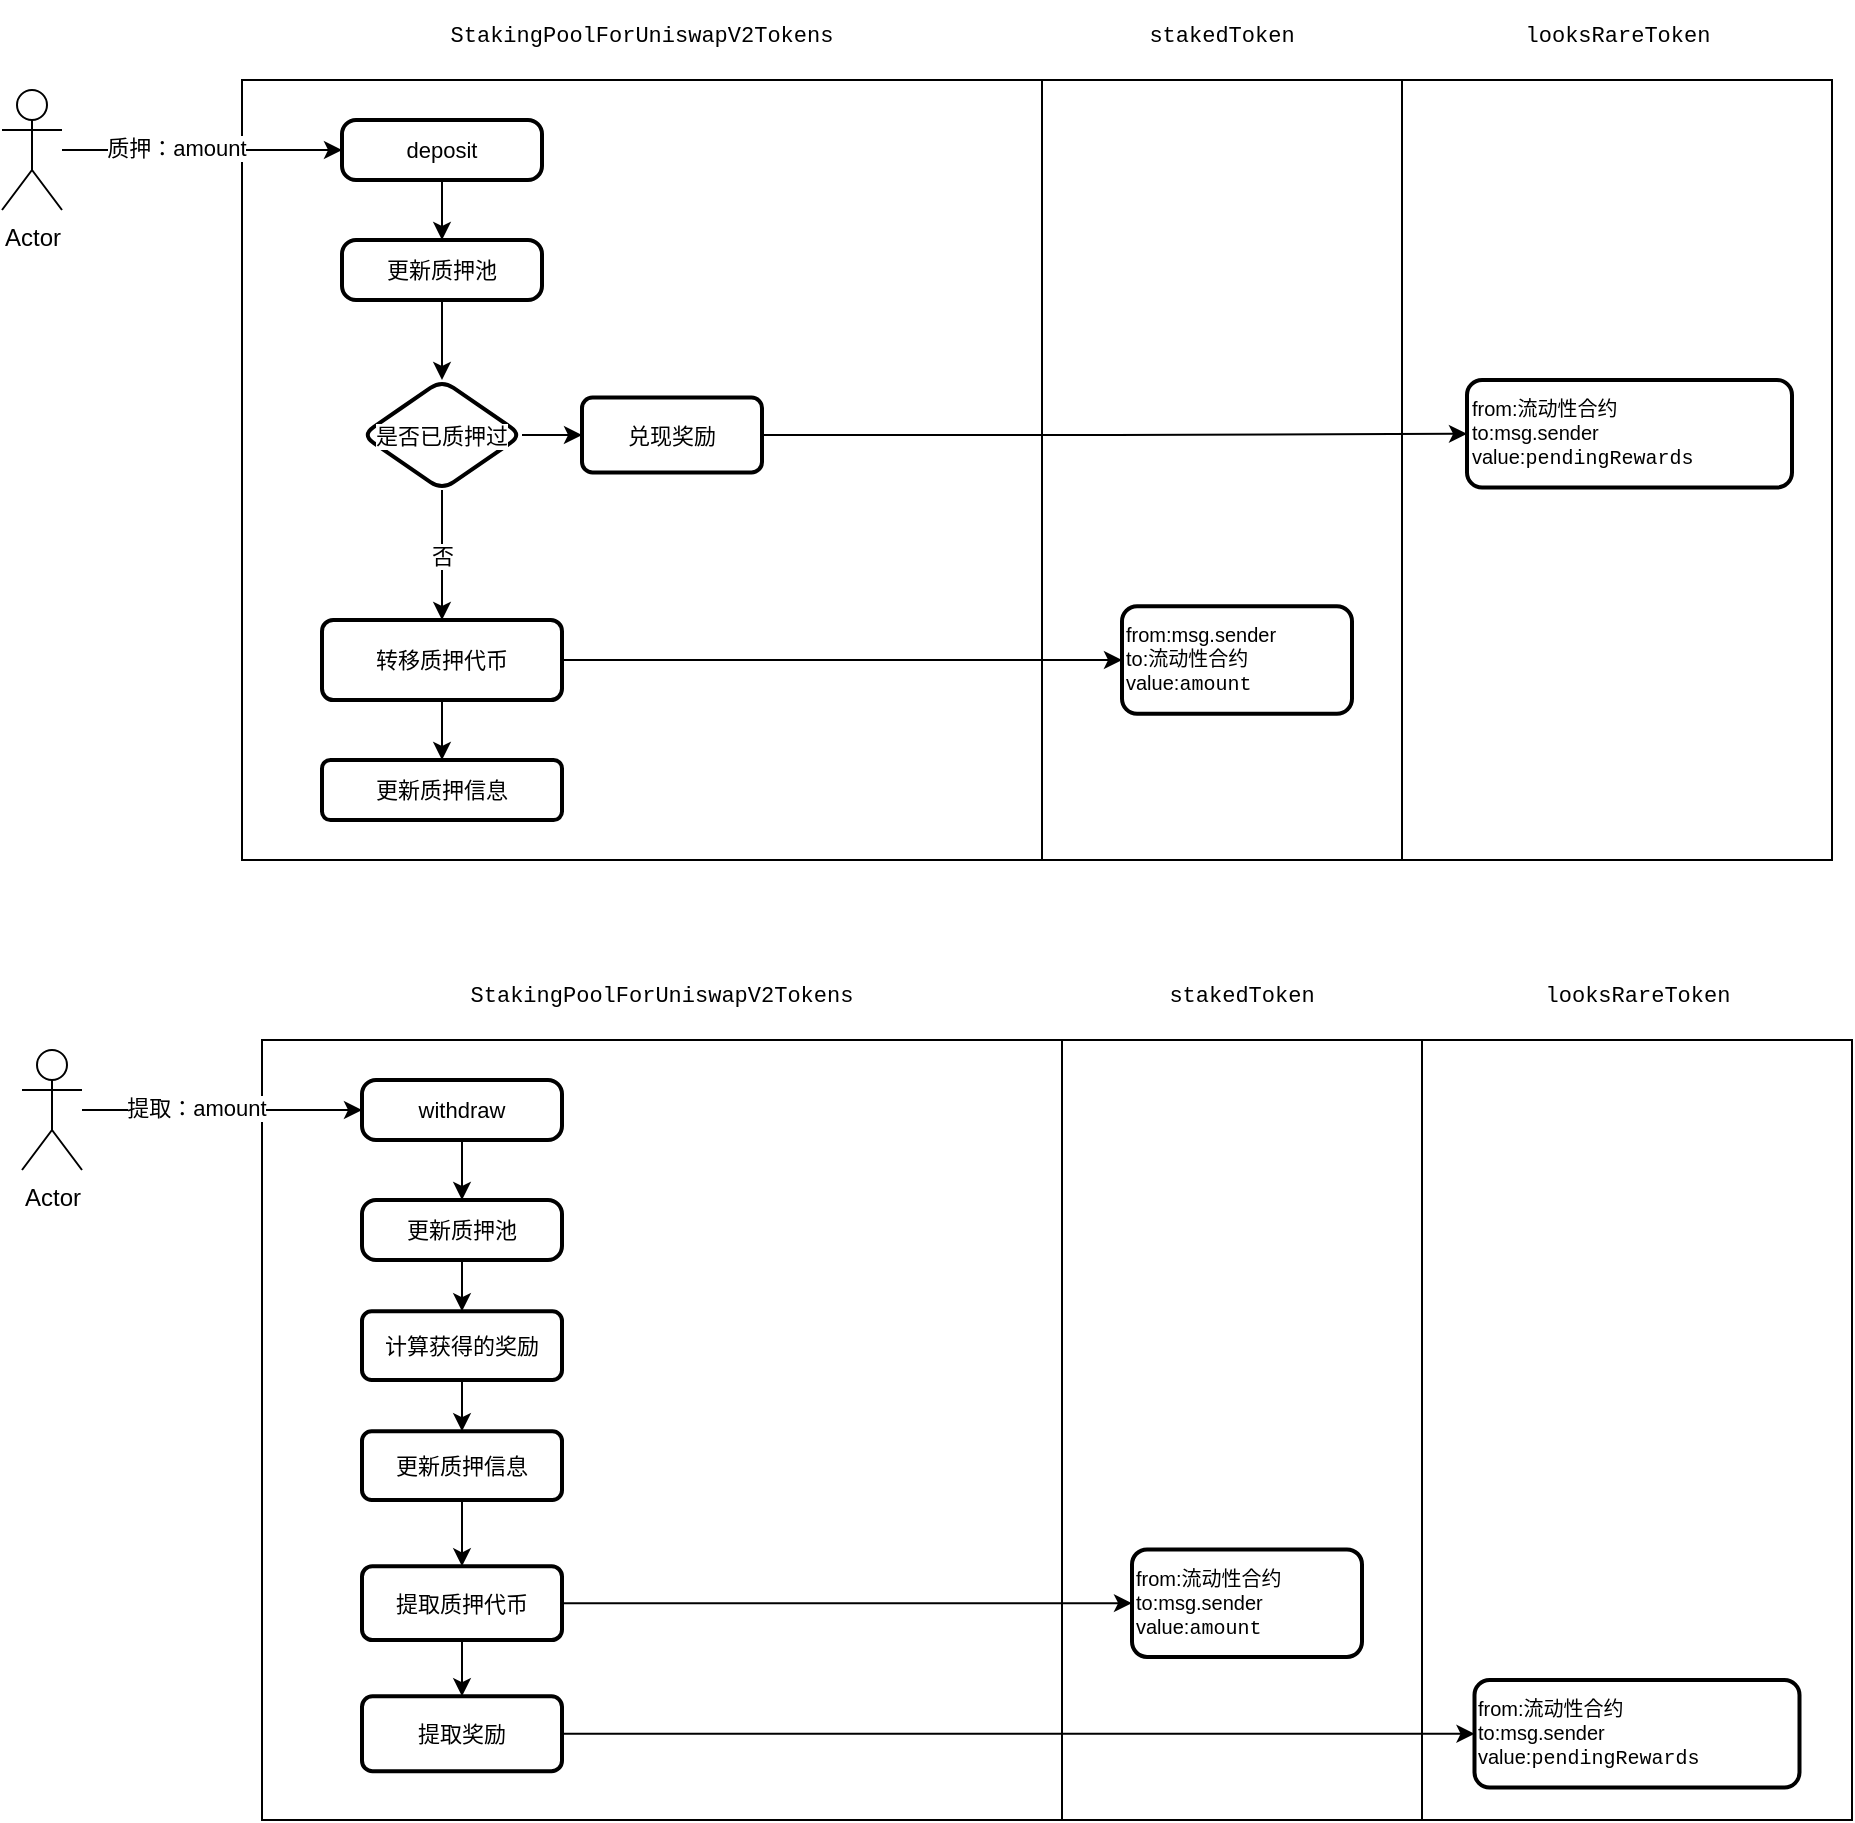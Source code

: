 <mxfile version="19.0.0" type="github" pages="4">
  <diagram name="流动性奖励" id="13e1069c-82ec-6db2-03f1-153e76fe0fe0">
    <mxGraphModel dx="1038" dy="547" grid="1" gridSize="10" guides="1" tooltips="1" connect="1" arrows="1" fold="1" page="1" pageScale="1" pageWidth="1100" pageHeight="850" background="none" math="0" shadow="0">
      <root>
        <mxCell id="0" />
        <mxCell id="1" parent="0" />
        <mxCell id="JyxEKZqlSpqKJdJgQS-E-54" value="" style="html=1;labelBackgroundColor=default;labelBorderColor=none;" parent="1" vertex="1">
          <mxGeometry x="770" y="100" width="215" height="390" as="geometry" />
        </mxCell>
        <mxCell id="JyxEKZqlSpqKJdJgQS-E-36" value="" style="html=1;labelBackgroundColor=default;labelBorderColor=none;" parent="1" vertex="1">
          <mxGeometry x="190" y="100" width="400" height="390" as="geometry" />
        </mxCell>
        <mxCell id="JyxEKZqlSpqKJdJgQS-E-37" value="" style="html=1;labelBackgroundColor=default;labelBorderColor=none;" parent="1" vertex="1">
          <mxGeometry x="590" y="100" width="180" height="390" as="geometry" />
        </mxCell>
        <mxCell id="JyxEKZqlSpqKJdJgQS-E-41" value="" style="edgeStyle=orthogonalEdgeStyle;rounded=0;orthogonalLoop=1;jettySize=auto;html=1;fontSize=11;entryX=0;entryY=0.5;entryDx=0;entryDy=0;" parent="1" source="JyxEKZqlSpqKJdJgQS-E-35" target="JyxEKZqlSpqKJdJgQS-E-40" edge="1">
          <mxGeometry relative="1" as="geometry" />
        </mxCell>
        <mxCell id="JyxEKZqlSpqKJdJgQS-E-42" value="质押：amount" style="edgeLabel;html=1;align=center;verticalAlign=middle;resizable=0;points=[];fontSize=11;" parent="JyxEKZqlSpqKJdJgQS-E-41" vertex="1" connectable="0">
          <mxGeometry x="-0.183" y="1" relative="1" as="geometry">
            <mxPoint as="offset" />
          </mxGeometry>
        </mxCell>
        <mxCell id="JyxEKZqlSpqKJdJgQS-E-35" value="Actor" style="shape=umlActor;verticalLabelPosition=bottom;verticalAlign=top;html=1;labelBackgroundColor=default;labelBorderColor=none;" parent="1" vertex="1">
          <mxGeometry x="70" y="105" width="30" height="60" as="geometry" />
        </mxCell>
        <mxCell id="JyxEKZqlSpqKJdJgQS-E-38" value="&lt;div style=&quot;color: rgb(0, 0, 0); background-color: rgb(255, 255, 255); font-family: Consolas, &amp;quot;Courier New&amp;quot;, monospace; font-weight: normal; font-size: 11px; line-height: 22px;&quot;&gt;&lt;div style=&quot;font-size: 11px;&quot;&gt;&lt;span style=&quot;color: rgb(0, 0, 0); font-size: 11px;&quot;&gt;StakingPoolForUniswapV2Tokens&lt;/span&gt;&lt;/div&gt;&lt;/div&gt;" style="text;whiteSpace=wrap;html=1;fontSize=11;align=center;" parent="1" vertex="1">
          <mxGeometry x="290" y="60" width="200" height="40" as="geometry" />
        </mxCell>
        <mxCell id="JyxEKZqlSpqKJdJgQS-E-39" value="&lt;div style=&quot;color: rgb(0, 0, 0); background-color: rgb(255, 255, 255); font-family: Consolas, &amp;quot;Courier New&amp;quot;, monospace; font-weight: normal; font-size: 11px; line-height: 22px;&quot;&gt;&lt;div style=&quot;font-size: 11px;&quot;&gt;&lt;span style=&quot;color: rgb(0, 0, 0); font-size: 11px;&quot;&gt;stakedToken&lt;/span&gt;&lt;/div&gt;&lt;/div&gt;" style="text;whiteSpace=wrap;html=1;fontSize=11;align=center;" parent="1" vertex="1">
          <mxGeometry x="620" y="60" width="120" height="40" as="geometry" />
        </mxCell>
        <mxCell id="JyxEKZqlSpqKJdJgQS-E-46" value="" style="edgeStyle=orthogonalEdgeStyle;rounded=0;orthogonalLoop=1;jettySize=auto;html=1;fontSize=11;" parent="1" source="JyxEKZqlSpqKJdJgQS-E-40" target="JyxEKZqlSpqKJdJgQS-E-45" edge="1">
          <mxGeometry relative="1" as="geometry" />
        </mxCell>
        <mxCell id="JyxEKZqlSpqKJdJgQS-E-40" value="deposit" style="rounded=1;whiteSpace=wrap;html=1;absoluteArcSize=1;arcSize=14;strokeWidth=2;labelBackgroundColor=default;labelBorderColor=none;fontSize=11;" parent="1" vertex="1">
          <mxGeometry x="240" y="120" width="100" height="30" as="geometry" />
        </mxCell>
        <mxCell id="JyxEKZqlSpqKJdJgQS-E-48" value="" style="edgeStyle=orthogonalEdgeStyle;rounded=0;orthogonalLoop=1;jettySize=auto;html=1;fontSize=11;" parent="1" source="JyxEKZqlSpqKJdJgQS-E-45" target="JyxEKZqlSpqKJdJgQS-E-47" edge="1">
          <mxGeometry relative="1" as="geometry" />
        </mxCell>
        <mxCell id="JyxEKZqlSpqKJdJgQS-E-45" value="更新质押池" style="rounded=1;whiteSpace=wrap;html=1;absoluteArcSize=1;arcSize=14;strokeWidth=2;labelBackgroundColor=default;labelBorderColor=none;fontSize=11;" parent="1" vertex="1">
          <mxGeometry x="240" y="180" width="100" height="30" as="geometry" />
        </mxCell>
        <mxCell id="JyxEKZqlSpqKJdJgQS-E-50" value="否" style="edgeStyle=orthogonalEdgeStyle;rounded=0;orthogonalLoop=1;jettySize=auto;html=1;fontSize=11;" parent="1" source="JyxEKZqlSpqKJdJgQS-E-47" target="JyxEKZqlSpqKJdJgQS-E-49" edge="1">
          <mxGeometry relative="1" as="geometry" />
        </mxCell>
        <mxCell id="JyxEKZqlSpqKJdJgQS-E-52" value="" style="edgeStyle=orthogonalEdgeStyle;rounded=0;orthogonalLoop=1;jettySize=auto;html=1;fontSize=11;" parent="1" source="JyxEKZqlSpqKJdJgQS-E-47" target="JyxEKZqlSpqKJdJgQS-E-51" edge="1">
          <mxGeometry relative="1" as="geometry" />
        </mxCell>
        <mxCell id="JyxEKZqlSpqKJdJgQS-E-47" value="是否已质押过" style="rhombus;whiteSpace=wrap;html=1;fontSize=11;rounded=1;arcSize=14;strokeWidth=2;labelBackgroundColor=default;labelBorderColor=none;" parent="1" vertex="1">
          <mxGeometry x="250" y="250" width="80" height="55" as="geometry" />
        </mxCell>
        <mxCell id="JyxEKZqlSpqKJdJgQS-E-58" style="edgeStyle=orthogonalEdgeStyle;rounded=0;orthogonalLoop=1;jettySize=auto;html=1;exitX=1;exitY=0.5;exitDx=0;exitDy=0;entryX=0;entryY=0.5;entryDx=0;entryDy=0;fontSize=10;" parent="1" source="JyxEKZqlSpqKJdJgQS-E-49" target="JyxEKZqlSpqKJdJgQS-E-57" edge="1">
          <mxGeometry relative="1" as="geometry" />
        </mxCell>
        <mxCell id="JyxEKZqlSpqKJdJgQS-E-60" value="" style="edgeStyle=orthogonalEdgeStyle;rounded=0;orthogonalLoop=1;jettySize=auto;html=1;fontSize=10;" parent="1" source="JyxEKZqlSpqKJdJgQS-E-49" target="JyxEKZqlSpqKJdJgQS-E-59" edge="1">
          <mxGeometry relative="1" as="geometry" />
        </mxCell>
        <mxCell id="JyxEKZqlSpqKJdJgQS-E-49" value="转移质押代币" style="whiteSpace=wrap;html=1;fontSize=11;rounded=1;arcSize=14;strokeWidth=2;labelBackgroundColor=default;labelBorderColor=none;" parent="1" vertex="1">
          <mxGeometry x="230" y="370" width="120" height="40" as="geometry" />
        </mxCell>
        <mxCell id="JyxEKZqlSpqKJdJgQS-E-56" value="" style="edgeStyle=orthogonalEdgeStyle;rounded=0;orthogonalLoop=1;jettySize=auto;html=1;fontSize=11;" parent="1" source="JyxEKZqlSpqKJdJgQS-E-51" target="JyxEKZqlSpqKJdJgQS-E-55" edge="1">
          <mxGeometry relative="1" as="geometry" />
        </mxCell>
        <mxCell id="JyxEKZqlSpqKJdJgQS-E-51" value="兑现奖励" style="whiteSpace=wrap;html=1;fontSize=11;rounded=1;arcSize=14;strokeWidth=2;labelBackgroundColor=default;labelBorderColor=none;" parent="1" vertex="1">
          <mxGeometry x="360" y="258.75" width="90" height="37.5" as="geometry" />
        </mxCell>
        <mxCell id="JyxEKZqlSpqKJdJgQS-E-53" value="&lt;div style=&quot;color: rgb(0, 0, 0); background-color: rgb(255, 255, 255); font-family: Consolas, &amp;quot;Courier New&amp;quot;, monospace; font-weight: normal; font-size: 11px; line-height: 22px;&quot;&gt;&lt;div style=&quot;font-size: 11px;&quot;&gt;&lt;span style=&quot;color: rgb(0, 0, 0); font-size: 11px;&quot;&gt;looksRareToken&lt;/span&gt;&lt;/div&gt;&lt;/div&gt;" style="text;whiteSpace=wrap;html=1;fontSize=11;align=center;" parent="1" vertex="1">
          <mxGeometry x="802.5" y="60" width="150" height="40" as="geometry" />
        </mxCell>
        <mxCell id="JyxEKZqlSpqKJdJgQS-E-55" value="from:流动性合约&lt;br style=&quot;font-size: 10px;&quot;&gt;to:msg.sender&lt;br&gt;value:&lt;span style=&quot;font-family: Consolas, &amp;quot;Courier New&amp;quot;, monospace; font-size: 10px;&quot;&gt;pendingRewards&lt;/span&gt;" style="whiteSpace=wrap;html=1;fontSize=10;rounded=1;arcSize=14;strokeWidth=2;labelBackgroundColor=default;labelBorderColor=none;align=left;" parent="1" vertex="1">
          <mxGeometry x="802.5" y="250" width="162.5" height="53.75" as="geometry" />
        </mxCell>
        <mxCell id="JyxEKZqlSpqKJdJgQS-E-57" value="from:msg.sender&lt;br style=&quot;font-size: 10px;&quot;&gt;to:流动性合约&lt;br style=&quot;font-size: 10px;&quot;&gt;value:&lt;font face=&quot;Consolas, Courier New, monospace&quot;&gt;amount&lt;/font&gt;" style="whiteSpace=wrap;html=1;fontSize=10;rounded=1;arcSize=14;strokeWidth=2;labelBackgroundColor=default;labelBorderColor=none;align=left;" parent="1" vertex="1">
          <mxGeometry x="630" y="363.13" width="115" height="53.75" as="geometry" />
        </mxCell>
        <mxCell id="JyxEKZqlSpqKJdJgQS-E-59" value="更新质押信息" style="whiteSpace=wrap;html=1;fontSize=11;rounded=1;arcSize=14;strokeWidth=2;labelBackgroundColor=default;labelBorderColor=none;" parent="1" vertex="1">
          <mxGeometry x="230" y="440" width="120" height="30" as="geometry" />
        </mxCell>
        <mxCell id="JyxEKZqlSpqKJdJgQS-E-61" value="" style="html=1;labelBackgroundColor=default;labelBorderColor=none;" parent="1" vertex="1">
          <mxGeometry x="780" y="580" width="215" height="390" as="geometry" />
        </mxCell>
        <mxCell id="JyxEKZqlSpqKJdJgQS-E-62" value="" style="html=1;labelBackgroundColor=default;labelBorderColor=none;" parent="1" vertex="1">
          <mxGeometry x="200" y="580" width="400" height="390" as="geometry" />
        </mxCell>
        <mxCell id="JyxEKZqlSpqKJdJgQS-E-63" value="" style="html=1;labelBackgroundColor=default;labelBorderColor=none;" parent="1" vertex="1">
          <mxGeometry x="600" y="580" width="180" height="390" as="geometry" />
        </mxCell>
        <mxCell id="JyxEKZqlSpqKJdJgQS-E-64" value="" style="edgeStyle=orthogonalEdgeStyle;rounded=0;orthogonalLoop=1;jettySize=auto;html=1;fontSize=11;entryX=0;entryY=0.5;entryDx=0;entryDy=0;" parent="1" source="JyxEKZqlSpqKJdJgQS-E-66" target="JyxEKZqlSpqKJdJgQS-E-70" edge="1">
          <mxGeometry relative="1" as="geometry" />
        </mxCell>
        <mxCell id="JyxEKZqlSpqKJdJgQS-E-65" value="提取：amount" style="edgeLabel;html=1;align=center;verticalAlign=middle;resizable=0;points=[];fontSize=11;" parent="JyxEKZqlSpqKJdJgQS-E-64" vertex="1" connectable="0">
          <mxGeometry x="-0.183" y="1" relative="1" as="geometry">
            <mxPoint as="offset" />
          </mxGeometry>
        </mxCell>
        <mxCell id="JyxEKZqlSpqKJdJgQS-E-66" value="Actor" style="shape=umlActor;verticalLabelPosition=bottom;verticalAlign=top;html=1;labelBackgroundColor=default;labelBorderColor=none;" parent="1" vertex="1">
          <mxGeometry x="80" y="585" width="30" height="60" as="geometry" />
        </mxCell>
        <mxCell id="JyxEKZqlSpqKJdJgQS-E-67" value="&lt;div style=&quot;color: rgb(0, 0, 0); background-color: rgb(255, 255, 255); font-family: Consolas, &amp;quot;Courier New&amp;quot;, monospace; font-weight: normal; font-size: 11px; line-height: 22px;&quot;&gt;&lt;div style=&quot;font-size: 11px;&quot;&gt;&lt;span style=&quot;color: rgb(0, 0, 0); font-size: 11px;&quot;&gt;StakingPoolForUniswapV2Tokens&lt;/span&gt;&lt;/div&gt;&lt;/div&gt;" style="text;whiteSpace=wrap;html=1;fontSize=11;align=center;" parent="1" vertex="1">
          <mxGeometry x="300" y="540" width="200" height="40" as="geometry" />
        </mxCell>
        <mxCell id="JyxEKZqlSpqKJdJgQS-E-68" value="&lt;div style=&quot;color: rgb(0, 0, 0); background-color: rgb(255, 255, 255); font-family: Consolas, &amp;quot;Courier New&amp;quot;, monospace; font-weight: normal; font-size: 11px; line-height: 22px;&quot;&gt;&lt;div style=&quot;font-size: 11px;&quot;&gt;&lt;span style=&quot;color: rgb(0, 0, 0); font-size: 11px;&quot;&gt;stakedToken&lt;/span&gt;&lt;/div&gt;&lt;/div&gt;" style="text;whiteSpace=wrap;html=1;fontSize=11;align=center;" parent="1" vertex="1">
          <mxGeometry x="630" y="540" width="120" height="40" as="geometry" />
        </mxCell>
        <mxCell id="JyxEKZqlSpqKJdJgQS-E-69" value="" style="edgeStyle=orthogonalEdgeStyle;rounded=0;orthogonalLoop=1;jettySize=auto;html=1;fontSize=11;" parent="1" source="JyxEKZqlSpqKJdJgQS-E-70" target="JyxEKZqlSpqKJdJgQS-E-72" edge="1">
          <mxGeometry relative="1" as="geometry" />
        </mxCell>
        <mxCell id="JyxEKZqlSpqKJdJgQS-E-70" value="withdraw" style="rounded=1;whiteSpace=wrap;html=1;absoluteArcSize=1;arcSize=14;strokeWidth=2;labelBackgroundColor=default;labelBorderColor=none;fontSize=11;" parent="1" vertex="1">
          <mxGeometry x="250" y="600" width="100" height="30" as="geometry" />
        </mxCell>
        <mxCell id="JyxEKZqlSpqKJdJgQS-E-86" value="" style="edgeStyle=orthogonalEdgeStyle;rounded=0;orthogonalLoop=1;jettySize=auto;html=1;fontSize=10;" parent="1" source="JyxEKZqlSpqKJdJgQS-E-72" target="JyxEKZqlSpqKJdJgQS-E-85" edge="1">
          <mxGeometry relative="1" as="geometry" />
        </mxCell>
        <mxCell id="JyxEKZqlSpqKJdJgQS-E-72" value="更新质押池" style="rounded=1;whiteSpace=wrap;html=1;absoluteArcSize=1;arcSize=14;strokeWidth=2;labelBackgroundColor=default;labelBorderColor=none;fontSize=11;" parent="1" vertex="1">
          <mxGeometry x="250" y="660" width="100" height="30" as="geometry" />
        </mxCell>
        <mxCell id="JyxEKZqlSpqKJdJgQS-E-76" style="edgeStyle=orthogonalEdgeStyle;rounded=0;orthogonalLoop=1;jettySize=auto;html=1;exitX=1;exitY=0.5;exitDx=0;exitDy=0;entryX=0;entryY=0.5;entryDx=0;entryDy=0;fontSize=10;" parent="1" source="JyxEKZqlSpqKJdJgQS-E-78" target="JyxEKZqlSpqKJdJgQS-E-83" edge="1">
          <mxGeometry relative="1" as="geometry" />
        </mxCell>
        <mxCell id="JyxEKZqlSpqKJdJgQS-E-89" style="edgeStyle=orthogonalEdgeStyle;rounded=0;orthogonalLoop=1;jettySize=auto;html=1;exitX=0.5;exitY=1;exitDx=0;exitDy=0;entryX=0.5;entryY=0;entryDx=0;entryDy=0;fontSize=10;" parent="1" source="JyxEKZqlSpqKJdJgQS-E-78" target="JyxEKZqlSpqKJdJgQS-E-80" edge="1">
          <mxGeometry relative="1" as="geometry" />
        </mxCell>
        <mxCell id="JyxEKZqlSpqKJdJgQS-E-78" value="提取质押代币" style="whiteSpace=wrap;html=1;fontSize=11;rounded=1;arcSize=14;strokeWidth=2;labelBackgroundColor=default;labelBorderColor=none;" parent="1" vertex="1">
          <mxGeometry x="250" y="843.13" width="100" height="36.87" as="geometry" />
        </mxCell>
        <mxCell id="JyxEKZqlSpqKJdJgQS-E-79" value="" style="edgeStyle=orthogonalEdgeStyle;rounded=0;orthogonalLoop=1;jettySize=auto;html=1;fontSize=11;" parent="1" source="JyxEKZqlSpqKJdJgQS-E-80" target="JyxEKZqlSpqKJdJgQS-E-82" edge="1">
          <mxGeometry relative="1" as="geometry" />
        </mxCell>
        <mxCell id="JyxEKZqlSpqKJdJgQS-E-80" value="提取奖励" style="whiteSpace=wrap;html=1;fontSize=11;rounded=1;arcSize=14;strokeWidth=2;labelBackgroundColor=default;labelBorderColor=none;" parent="1" vertex="1">
          <mxGeometry x="250" y="908.12" width="100" height="37.5" as="geometry" />
        </mxCell>
        <mxCell id="JyxEKZqlSpqKJdJgQS-E-81" value="&lt;div style=&quot;color: rgb(0, 0, 0); background-color: rgb(255, 255, 255); font-family: Consolas, &amp;quot;Courier New&amp;quot;, monospace; font-weight: normal; font-size: 11px; line-height: 22px;&quot;&gt;&lt;div style=&quot;font-size: 11px;&quot;&gt;&lt;span style=&quot;color: rgb(0, 0, 0); font-size: 11px;&quot;&gt;looksRareToken&lt;/span&gt;&lt;/div&gt;&lt;/div&gt;" style="text;whiteSpace=wrap;html=1;fontSize=11;align=center;" parent="1" vertex="1">
          <mxGeometry x="812.5" y="540" width="150" height="40" as="geometry" />
        </mxCell>
        <mxCell id="JyxEKZqlSpqKJdJgQS-E-82" value="from:流动性合约&lt;br style=&quot;font-size: 10px;&quot;&gt;to:msg.sender&lt;br&gt;value:&lt;span style=&quot;font-family: Consolas, &amp;quot;Courier New&amp;quot;, monospace; font-size: 10px;&quot;&gt;pendingRewards&lt;/span&gt;" style="whiteSpace=wrap;html=1;fontSize=10;rounded=1;arcSize=14;strokeWidth=2;labelBackgroundColor=default;labelBorderColor=none;align=left;" parent="1" vertex="1">
          <mxGeometry x="806.25" y="899.99" width="162.5" height="53.75" as="geometry" />
        </mxCell>
        <mxCell id="JyxEKZqlSpqKJdJgQS-E-83" value="from:流动性合约&lt;br style=&quot;font-size: 10px;&quot;&gt;to:msg.sender&lt;br style=&quot;font-size: 10px;&quot;&gt;value:&lt;font face=&quot;Consolas, Courier New, monospace&quot;&gt;amount&lt;/font&gt;" style="whiteSpace=wrap;html=1;fontSize=10;rounded=1;arcSize=14;strokeWidth=2;labelBackgroundColor=default;labelBorderColor=none;align=left;" parent="1" vertex="1">
          <mxGeometry x="635" y="834.69" width="115" height="53.75" as="geometry" />
        </mxCell>
        <mxCell id="JyxEKZqlSpqKJdJgQS-E-88" style="edgeStyle=orthogonalEdgeStyle;rounded=0;orthogonalLoop=1;jettySize=auto;html=1;exitX=0.5;exitY=1;exitDx=0;exitDy=0;entryX=0.5;entryY=0;entryDx=0;entryDy=0;fontSize=10;" parent="1" source="JyxEKZqlSpqKJdJgQS-E-84" target="JyxEKZqlSpqKJdJgQS-E-78" edge="1">
          <mxGeometry relative="1" as="geometry" />
        </mxCell>
        <mxCell id="JyxEKZqlSpqKJdJgQS-E-84" value="更新质押信息" style="whiteSpace=wrap;html=1;fontSize=11;rounded=1;arcSize=14;strokeWidth=2;labelBackgroundColor=default;labelBorderColor=none;" parent="1" vertex="1">
          <mxGeometry x="250" y="775.62" width="100" height="34.38" as="geometry" />
        </mxCell>
        <mxCell id="JyxEKZqlSpqKJdJgQS-E-87" style="edgeStyle=orthogonalEdgeStyle;rounded=0;orthogonalLoop=1;jettySize=auto;html=1;exitX=0.5;exitY=1;exitDx=0;exitDy=0;fontSize=10;" parent="1" source="JyxEKZqlSpqKJdJgQS-E-85" target="JyxEKZqlSpqKJdJgQS-E-84" edge="1">
          <mxGeometry relative="1" as="geometry" />
        </mxCell>
        <mxCell id="JyxEKZqlSpqKJdJgQS-E-85" value="计算获得的奖励" style="whiteSpace=wrap;html=1;fontSize=11;rounded=1;arcSize=14;strokeWidth=2;labelBackgroundColor=default;labelBorderColor=none;" parent="1" vertex="1">
          <mxGeometry x="250" y="715.62" width="100" height="34.38" as="geometry" />
        </mxCell>
      </root>
    </mxGraphModel>
  </diagram>
  <diagram id="qpMG3Jf_9sZ9QIILGXs_" name="质押奖励">
    <mxGraphModel dx="1483" dy="830" grid="1" gridSize="10" guides="1" tooltips="1" connect="1" arrows="1" fold="1" page="1" pageScale="1" pageWidth="827" pageHeight="1169" math="0" shadow="0">
      <root>
        <mxCell id="0" />
        <mxCell id="1" parent="0" />
        <mxCell id="Fa639jFsxZLrAtxQdbb3-44" value="" style="html=1;labelBackgroundColor=default;labelBorderColor=none;" parent="1" vertex="1">
          <mxGeometry x="1015" y="470" width="185" height="650" as="geometry" />
        </mxCell>
        <mxCell id="Ogl2PSquTxEFGD5WadT8-21" value="" style="rounded=0;whiteSpace=wrap;html=1;labelBackgroundColor=default;labelBorderColor=none;fontSize=11;" parent="1" vertex="1">
          <mxGeometry x="810" y="100" width="280" height="250" as="geometry" />
        </mxCell>
        <mxCell id="Ogl2PSquTxEFGD5WadT8-6" value="" style="rounded=0;whiteSpace=wrap;html=1;labelBackgroundColor=default;labelBorderColor=none;fontSize=11;" parent="1" vertex="1">
          <mxGeometry x="230" y="100" width="270" height="250" as="geometry" />
        </mxCell>
        <mxCell id="Ogl2PSquTxEFGD5WadT8-11" value="" style="rounded=0;whiteSpace=wrap;html=1;labelBackgroundColor=default;labelBorderColor=none;fontSize=11;" parent="1" vertex="1">
          <mxGeometry x="540" y="100" width="220" height="250" as="geometry" />
        </mxCell>
        <mxCell id="Ogl2PSquTxEFGD5WadT8-1" value="&lt;div style=&quot;color: rgb(0, 0, 0); background-color: rgb(255, 255, 255); font-family: Consolas, &amp;quot;Courier New&amp;quot;, monospace; font-weight: normal; line-height: 22px;&quot;&gt;&lt;div style=&quot;&quot;&gt;&lt;span style=&quot;color: rgb(0, 0, 0);&quot;&gt;&lt;font style=&quot;font-size: 16px;&quot;&gt;OperatorControllerForRewardsV2&lt;/font&gt;&lt;/span&gt;&lt;/div&gt;&lt;/div&gt;" style="text;whiteSpace=wrap;html=1;fontSize=17;align=center;" parent="1" vertex="1">
          <mxGeometry x="805" y="55" width="290" height="40" as="geometry" />
        </mxCell>
        <mxCell id="Ogl2PSquTxEFGD5WadT8-17" style="edgeStyle=orthogonalEdgeStyle;rounded=0;orthogonalLoop=1;jettySize=auto;html=1;exitX=0;exitY=0.5;exitDx=0;exitDy=0;entryX=1;entryY=0.5;entryDx=0;entryDy=0;fontSize=13;" parent="1" source="Ogl2PSquTxEFGD5WadT8-4" target="Ogl2PSquTxEFGD5WadT8-16" edge="1">
          <mxGeometry relative="1" as="geometry" />
        </mxCell>
        <mxCell id="Ogl2PSquTxEFGD5WadT8-4" value="&lt;div style=&quot;font-family: Consolas, &amp;quot;Courier New&amp;quot;, monospace; font-size: 11px; line-height: 22px;&quot;&gt;releaseTokensAndUpdateRewards&lt;/div&gt;" style="rounded=1;whiteSpace=wrap;html=1;absoluteArcSize=1;arcSize=14;strokeWidth=2;labelBackgroundColor=default;labelBorderColor=none;fontSize=11;" parent="1" vertex="1">
          <mxGeometry x="845" y="160" width="210" height="40" as="geometry" />
        </mxCell>
        <mxCell id="Ogl2PSquTxEFGD5WadT8-7" value="&lt;div style=&quot;color: rgb(0, 0, 0); background-color: rgb(255, 255, 255); font-family: Consolas, &amp;quot;Courier New&amp;quot;, monospace; font-weight: normal; font-size: 16px; line-height: 22px;&quot;&gt;&lt;div style=&quot;font-size: 16px;&quot;&gt;&lt;span style=&quot;color: rgb(0, 0, 0); font-size: 16px;&quot;&gt;looksRareToken&lt;/span&gt;&lt;/div&gt;&lt;/div&gt;" style="text;whiteSpace=wrap;html=1;fontSize=16;align=center;" parent="1" vertex="1">
          <mxGeometry x="290" y="57.5" width="150" height="35" as="geometry" />
        </mxCell>
        <mxCell id="Ogl2PSquTxEFGD5WadT8-8" value="&lt;div style=&quot;font-family: Consolas, &amp;quot;Courier New&amp;quot;, monospace; line-height: 22px; font-size: 13px;&quot;&gt;teamVesting&lt;/div&gt;" style="rounded=0;whiteSpace=wrap;html=1;labelBackgroundColor=default;labelBorderColor=none;fontSize=13;" parent="1" vertex="1">
          <mxGeometry x="295" y="115" width="185" height="30" as="geometry" />
        </mxCell>
        <mxCell id="Ogl2PSquTxEFGD5WadT8-9" value="&lt;div style=&quot;font-family: Consolas, &amp;quot;Courier New&amp;quot;, monospace; line-height: 22px; font-size: 13px;&quot;&gt;&lt;div style=&quot;font-size: 13px; line-height: 22px;&quot;&gt;treasuryVesting&lt;/div&gt;&lt;/div&gt;" style="rounded=0;whiteSpace=wrap;html=1;labelBackgroundColor=default;labelBorderColor=none;fontSize=13;" parent="1" vertex="1">
          <mxGeometry x="295" y="165" width="185" height="30" as="geometry" />
        </mxCell>
        <mxCell id="Ogl2PSquTxEFGD5WadT8-10" value="&lt;div style=&quot;font-family: Consolas, &amp;quot;Courier New&amp;quot;, monospace; font-size: 13px; line-height: 22px;&quot;&gt;tradingRewardsDistributor&lt;/div&gt;" style="rounded=0;whiteSpace=wrap;html=1;labelBackgroundColor=none;labelBorderColor=none;fontSize=13;fillColor=#ffe6cc;strokeColor=#d79b00;" parent="1" vertex="1">
          <mxGeometry x="295" y="220" width="185" height="30" as="geometry" />
        </mxCell>
        <mxCell id="Ogl2PSquTxEFGD5WadT8-12" value="&lt;div style=&quot;color: rgb(0, 0, 0); background-color: rgb(255, 255, 255); font-family: Consolas, &amp;quot;Courier New&amp;quot;, monospace; font-weight: normal; font-size: 16px; line-height: 22px;&quot;&gt;&lt;div style=&quot;font-size: 16px;&quot;&gt;&lt;div style=&quot;line-height: 22px;&quot;&gt;TokenSplitter&lt;/div&gt;&lt;/div&gt;&lt;/div&gt;" style="text;whiteSpace=wrap;html=1;fontSize=16;align=center;" parent="1" vertex="1">
          <mxGeometry x="572.5" y="60" width="150" height="35" as="geometry" />
        </mxCell>
        <mxCell id="Ogl2PSquTxEFGD5WadT8-18" style="rounded=0;orthogonalLoop=1;jettySize=auto;html=1;exitX=0;exitY=0.5;exitDx=0;exitDy=0;entryX=1;entryY=0.5;entryDx=0;entryDy=0;fontSize=13;" parent="1" source="Ogl2PSquTxEFGD5WadT8-16" target="Ogl2PSquTxEFGD5WadT8-8" edge="1">
          <mxGeometry relative="1" as="geometry" />
        </mxCell>
        <mxCell id="Ogl2PSquTxEFGD5WadT8-19" style="edgeStyle=none;rounded=0;orthogonalLoop=1;jettySize=auto;html=1;exitX=0;exitY=0.5;exitDx=0;exitDy=0;fontSize=13;" parent="1" source="Ogl2PSquTxEFGD5WadT8-16" target="Ogl2PSquTxEFGD5WadT8-9" edge="1">
          <mxGeometry relative="1" as="geometry" />
        </mxCell>
        <mxCell id="Ogl2PSquTxEFGD5WadT8-20" style="edgeStyle=none;rounded=0;orthogonalLoop=1;jettySize=auto;html=1;exitX=0;exitY=0.5;exitDx=0;exitDy=0;entryX=1;entryY=0.5;entryDx=0;entryDy=0;fontSize=13;" parent="1" source="Ogl2PSquTxEFGD5WadT8-16" target="Ogl2PSquTxEFGD5WadT8-10" edge="1">
          <mxGeometry relative="1" as="geometry" />
        </mxCell>
        <mxCell id="Ogl2PSquTxEFGD5WadT8-16" value="&lt;div style=&quot;font-family: Consolas, &amp;quot;Courier New&amp;quot;, monospace; font-size: 13px; line-height: 22px;&quot;&gt;releaseTokens&lt;/div&gt;" style="rounded=1;whiteSpace=wrap;html=1;labelBackgroundColor=default;labelBorderColor=none;fontSize=13;" parent="1" vertex="1">
          <mxGeometry x="577.5" y="160" width="140" height="40" as="geometry" />
        </mxCell>
        <mxCell id="Ogl2PSquTxEFGD5WadT8-22" value="&lt;div style=&quot;font-family: Consolas, &amp;quot;Courier New&amp;quot;, monospace; line-height: 22px;&quot;&gt;&lt;div style=&quot;line-height: 22px;&quot;&gt;&lt;font style=&quot;font-size: 12px;&quot;&gt;canRelease&lt;/font&gt;&lt;/div&gt;&lt;/div&gt;" style="rounded=1;whiteSpace=wrap;html=1;absoluteArcSize=1;arcSize=14;strokeWidth=2;labelBackgroundColor=default;labelBorderColor=none;fontSize=14;" parent="1" vertex="1">
          <mxGeometry x="845" y="220" width="210" height="40" as="geometry" />
        </mxCell>
        <mxCell id="Ogl2PSquTxEFGD5WadT8-24" style="edgeStyle=orthogonalEdgeStyle;rounded=0;orthogonalLoop=1;jettySize=auto;html=1;exitX=0;exitY=0.5;exitDx=0;exitDy=0;entryX=0;entryY=0.5;entryDx=0;entryDy=0;fontSize=12;curved=1;" parent="1" source="Ogl2PSquTxEFGD5WadT8-23" target="Ogl2PSquTxEFGD5WadT8-8" edge="1">
          <mxGeometry relative="1" as="geometry">
            <Array as="points">
              <mxPoint x="240" y="295" />
              <mxPoint x="240" y="130" />
            </Array>
          </mxGeometry>
        </mxCell>
        <mxCell id="Ogl2PSquTxEFGD5WadT8-25" style="edgeStyle=orthogonalEdgeStyle;curved=1;rounded=0;orthogonalLoop=1;jettySize=auto;html=1;exitX=0;exitY=0.5;exitDx=0;exitDy=0;entryX=0;entryY=0.5;entryDx=0;entryDy=0;fontSize=12;" parent="1" source="Ogl2PSquTxEFGD5WadT8-23" target="Ogl2PSquTxEFGD5WadT8-9" edge="1">
          <mxGeometry relative="1" as="geometry">
            <Array as="points">
              <mxPoint x="260" y="295" />
              <mxPoint x="260" y="180" />
            </Array>
          </mxGeometry>
        </mxCell>
        <mxCell id="Ogl2PSquTxEFGD5WadT8-26" style="edgeStyle=orthogonalEdgeStyle;curved=1;rounded=0;orthogonalLoop=1;jettySize=auto;html=1;exitX=0;exitY=0.5;exitDx=0;exitDy=0;entryX=0;entryY=0.5;entryDx=0;entryDy=0;fontSize=12;" parent="1" source="Ogl2PSquTxEFGD5WadT8-23" target="Ogl2PSquTxEFGD5WadT8-10" edge="1">
          <mxGeometry relative="1" as="geometry" />
        </mxCell>
        <mxCell id="Ogl2PSquTxEFGD5WadT8-23" value="&lt;div style=&quot;font-family: Consolas, &amp;quot;Courier New&amp;quot;, monospace; font-size: 13px; line-height: 22px;&quot;&gt;tokenSplitter&lt;/div&gt;" style="rounded=0;whiteSpace=wrap;html=1;labelBackgroundColor=none;labelBorderColor=none;fontSize=13;fillColor=#ffe6cc;strokeColor=#d79b00;" parent="1" vertex="1">
          <mxGeometry x="295" y="280" width="185" height="30" as="geometry" />
        </mxCell>
        <mxCell id="Ogl2PSquTxEFGD5WadT8-27" value="①" style="text;html=1;strokeColor=none;fillColor=none;align=center;verticalAlign=middle;whiteSpace=wrap;rounded=0;labelBackgroundColor=none;labelBorderColor=none;fontSize=12;" parent="1" vertex="1">
          <mxGeometry x="230" y="110" width="60" height="30" as="geometry" />
        </mxCell>
        <mxCell id="Ogl2PSquTxEFGD5WadT8-28" value="②" style="text;html=1;strokeColor=none;fillColor=none;align=center;verticalAlign=middle;whiteSpace=wrap;rounded=0;labelBackgroundColor=none;labelBorderColor=none;fontSize=12;" parent="1" vertex="1">
          <mxGeometry x="250" y="150" width="60" height="30" as="geometry" />
        </mxCell>
        <mxCell id="Ogl2PSquTxEFGD5WadT8-29" value="③" style="text;html=1;strokeColor=none;fillColor=none;align=center;verticalAlign=middle;whiteSpace=wrap;rounded=0;labelBackgroundColor=none;labelBorderColor=none;fontSize=12;" parent="1" vertex="1">
          <mxGeometry x="250" y="200" width="60" height="30" as="geometry" />
        </mxCell>
        <mxCell id="Fa639jFsxZLrAtxQdbb3-1" value="" style="html=1;labelBackgroundColor=default;labelBorderColor=none;" parent="1" vertex="1">
          <mxGeometry x="830" y="470" width="185" height="650" as="geometry" />
        </mxCell>
        <mxCell id="Fa639jFsxZLrAtxQdbb3-2" value="" style="html=1;labelBackgroundColor=default;labelBorderColor=none;strokeColor=default;fillColor=default;" parent="1" vertex="1">
          <mxGeometry x="220" y="470" width="400" height="650" as="geometry" />
        </mxCell>
        <mxCell id="Fa639jFsxZLrAtxQdbb3-3" value="" style="html=1;labelBackgroundColor=default;labelBorderColor=none;" parent="1" vertex="1">
          <mxGeometry x="620" y="470" width="210" height="650" as="geometry" />
        </mxCell>
        <mxCell id="Fa639jFsxZLrAtxQdbb3-4" value="" style="edgeStyle=orthogonalEdgeStyle;rounded=0;orthogonalLoop=1;jettySize=auto;html=1;fontSize=11;entryX=0;entryY=0.5;entryDx=0;entryDy=0;" parent="1" source="Fa639jFsxZLrAtxQdbb3-6" target="Fa639jFsxZLrAtxQdbb3-10" edge="1">
          <mxGeometry relative="1" as="geometry" />
        </mxCell>
        <mxCell id="Fa639jFsxZLrAtxQdbb3-5" value="质押：amount" style="edgeLabel;html=1;align=center;verticalAlign=middle;resizable=0;points=[];fontSize=11;" parent="Fa639jFsxZLrAtxQdbb3-4" vertex="1" connectable="0">
          <mxGeometry x="-0.183" y="1" relative="1" as="geometry">
            <mxPoint as="offset" />
          </mxGeometry>
        </mxCell>
        <mxCell id="Fa639jFsxZLrAtxQdbb3-6" value="Actor" style="shape=umlActor;verticalLabelPosition=bottom;verticalAlign=top;html=1;labelBackgroundColor=default;labelBorderColor=none;" parent="1" vertex="1">
          <mxGeometry x="100" y="475" width="30" height="60" as="geometry" />
        </mxCell>
        <mxCell id="Fa639jFsxZLrAtxQdbb3-7" value="&lt;div style=&quot;color: rgb(0, 0, 0); font-family: Consolas, &amp;quot;Courier New&amp;quot;, monospace; font-weight: normal; font-size: 13px; line-height: 22px;&quot;&gt;&lt;div style=&quot;font-size: 13px;&quot;&gt;&lt;div style=&quot;font-size: 13px; line-height: 22px;&quot;&gt;FeeSharingSystem&lt;/div&gt;&lt;/div&gt;&lt;/div&gt;" style="text;whiteSpace=wrap;html=1;fontSize=13;align=center;labelBackgroundColor=none;" parent="1" vertex="1">
          <mxGeometry x="320" y="430" width="200" height="40" as="geometry" />
        </mxCell>
        <mxCell id="Fa639jFsxZLrAtxQdbb3-8" value="&lt;div style=&quot;color: rgb(0, 0, 0); font-family: Consolas, &amp;quot;Courier New&amp;quot;, monospace; font-weight: normal; font-size: 13px; line-height: 22px;&quot;&gt;&lt;div style=&quot;font-size: 13px;&quot;&gt;&lt;div style=&quot;font-size: 13px; line-height: 22px;&quot;&gt;tokenDistributor&lt;/div&gt;&lt;/div&gt;&lt;/div&gt;" style="text;whiteSpace=wrap;html=1;fontSize=13;align=center;labelBackgroundColor=none;" parent="1" vertex="1">
          <mxGeometry x="670" y="430" width="120" height="40" as="geometry" />
        </mxCell>
        <mxCell id="Fa639jFsxZLrAtxQdbb3-9" value="" style="edgeStyle=orthogonalEdgeStyle;rounded=0;orthogonalLoop=1;jettySize=auto;html=1;fontSize=11;" parent="1" source="Fa639jFsxZLrAtxQdbb3-10" target="Fa639jFsxZLrAtxQdbb3-12" edge="1">
          <mxGeometry relative="1" as="geometry" />
        </mxCell>
        <mxCell id="Fa639jFsxZLrAtxQdbb3-10" value="deposit" style="rounded=1;whiteSpace=wrap;html=1;absoluteArcSize=1;arcSize=14;strokeWidth=2;labelBackgroundColor=default;labelBorderColor=none;fontSize=11;" parent="1" vertex="1">
          <mxGeometry x="260" y="490" width="120" height="30" as="geometry" />
        </mxCell>
        <mxCell id="Fa639jFsxZLrAtxQdbb3-26" value="" style="edgeStyle=none;rounded=0;orthogonalLoop=1;jettySize=auto;html=1;fontSize=13;" parent="1" source="Fa639jFsxZLrAtxQdbb3-12" target="Fa639jFsxZLrAtxQdbb3-25" edge="1">
          <mxGeometry relative="1" as="geometry" />
        </mxCell>
        <mxCell id="Fa639jFsxZLrAtxQdbb3-30" value="" style="edgeStyle=none;rounded=0;orthogonalLoop=1;jettySize=auto;html=1;fontSize=12;" parent="1" source="Fa639jFsxZLrAtxQdbb3-12" target="Fa639jFsxZLrAtxQdbb3-29" edge="1">
          <mxGeometry relative="1" as="geometry" />
        </mxCell>
        <mxCell id="UvITaEWO34SpUfN1lpHz-1" style="edgeStyle=orthogonalEdgeStyle;rounded=0;orthogonalLoop=1;jettySize=auto;html=1;exitX=1;exitY=0.5;exitDx=0;exitDy=0;entryX=1;entryY=0.5;entryDx=0;entryDy=0;curved=1;dashed=1;" edge="1" parent="1" source="Fa639jFsxZLrAtxQdbb3-12" target="Fa639jFsxZLrAtxQdbb3-18">
          <mxGeometry relative="1" as="geometry">
            <Array as="points">
              <mxPoint x="430" y="570" />
              <mxPoint x="430" y="713" />
            </Array>
          </mxGeometry>
        </mxCell>
        <mxCell id="Fa639jFsxZLrAtxQdbb3-12" value="自动对获得的奖励进行复投" style="rounded=1;whiteSpace=wrap;html=1;absoluteArcSize=1;arcSize=14;strokeWidth=2;labelBackgroundColor=default;labelBorderColor=none;fontSize=11;" parent="1" vertex="1">
          <mxGeometry x="260" y="550" width="120" height="40" as="geometry" />
        </mxCell>
        <mxCell id="Fa639jFsxZLrAtxQdbb3-17" value="" style="edgeStyle=orthogonalEdgeStyle;rounded=0;orthogonalLoop=1;jettySize=auto;html=1;fontSize=10;" parent="1" source="Fa639jFsxZLrAtxQdbb3-18" target="Fa639jFsxZLrAtxQdbb3-24" edge="1">
          <mxGeometry relative="1" as="geometry" />
        </mxCell>
        <mxCell id="Fa639jFsxZLrAtxQdbb3-33" value="" style="edgeStyle=none;rounded=0;orthogonalLoop=1;jettySize=auto;html=1;fontSize=12;" parent="1" source="Fa639jFsxZLrAtxQdbb3-18" target="Fa639jFsxZLrAtxQdbb3-32" edge="1">
          <mxGeometry relative="1" as="geometry" />
        </mxCell>
        <mxCell id="Fa639jFsxZLrAtxQdbb3-18" value="获取当前合约质押的总量" style="whiteSpace=wrap;html=1;fontSize=11;rounded=1;arcSize=14;strokeWidth=2;labelBackgroundColor=default;labelBorderColor=none;" parent="1" vertex="1">
          <mxGeometry x="260" y="693.13" width="120" height="40" as="geometry" />
        </mxCell>
        <mxCell id="Fa639jFsxZLrAtxQdbb3-21" value="&lt;div style=&quot;color: rgb(0, 0, 0); background-color: rgb(255, 255, 255); font-family: Consolas, &amp;quot;Courier New&amp;quot;, monospace; font-weight: normal; line-height: 22px;&quot;&gt;&lt;div style=&quot;&quot;&gt;&lt;span style=&quot;color: rgb(0, 0, 0);&quot;&gt;&lt;font style=&quot;font-size: 13px;&quot;&gt;looksRareToken&lt;/font&gt;&lt;/span&gt;&lt;/div&gt;&lt;/div&gt;" style="text;whiteSpace=wrap;html=1;fontSize=11;align=center;" parent="1" vertex="1">
          <mxGeometry x="847.5" y="430" width="150" height="40" as="geometry" />
        </mxCell>
        <mxCell id="Fa639jFsxZLrAtxQdbb3-35" value="" style="edgeStyle=none;rounded=0;orthogonalLoop=1;jettySize=auto;html=1;fontSize=12;entryX=0;entryY=0.5;entryDx=0;entryDy=0;" parent="1" source="Fa639jFsxZLrAtxQdbb3-24" target="Fa639jFsxZLrAtxQdbb3-56" edge="1">
          <mxGeometry relative="1" as="geometry">
            <mxPoint x="853.75" y="775" as="targetPoint" />
          </mxGeometry>
        </mxCell>
        <mxCell id="Fa639jFsxZLrAtxQdbb3-37" value="" style="edgeStyle=none;rounded=0;orthogonalLoop=1;jettySize=auto;html=1;fontSize=12;" parent="1" source="Fa639jFsxZLrAtxQdbb3-24" target="Fa639jFsxZLrAtxQdbb3-36" edge="1">
          <mxGeometry relative="1" as="geometry" />
        </mxCell>
        <mxCell id="Fa639jFsxZLrAtxQdbb3-24" value="转移用户质押代币" style="whiteSpace=wrap;html=1;fontSize=11;rounded=1;arcSize=14;strokeWidth=2;labelBackgroundColor=default;labelBorderColor=none;" parent="1" vertex="1">
          <mxGeometry x="260" y="760" width="120" height="30" as="geometry" />
        </mxCell>
        <mxCell id="Fa639jFsxZLrAtxQdbb3-25" value="&lt;div style=&quot;font-family: Consolas, &amp;quot;Courier New&amp;quot;, monospace; line-height: 22px;&quot;&gt;&lt;font style=&quot;font-size: 12px;&quot;&gt;harvestAndCompound&lt;/font&gt;&lt;/div&gt;" style="whiteSpace=wrap;html=1;fontSize=13;rounded=1;arcSize=14;strokeWidth=2;labelBackgroundColor=none;labelBorderColor=none;fillColor=#e1d5e7;strokeColor=#9673a6;" parent="1" vertex="1">
          <mxGeometry x="640" y="547.5" width="180" height="45" as="geometry" />
        </mxCell>
        <mxCell id="Fa639jFsxZLrAtxQdbb3-31" value="" style="edgeStyle=none;rounded=0;orthogonalLoop=1;jettySize=auto;html=1;fontSize=12;" parent="1" source="Fa639jFsxZLrAtxQdbb3-29" target="Fa639jFsxZLrAtxQdbb3-18" edge="1">
          <mxGeometry relative="1" as="geometry" />
        </mxCell>
        <mxCell id="Fa639jFsxZLrAtxQdbb3-29" value="更新用户的奖励信息" style="whiteSpace=wrap;html=1;fontSize=11;rounded=1;arcSize=14;strokeWidth=2;labelBackgroundColor=default;labelBorderColor=none;" parent="1" vertex="1">
          <mxGeometry x="260" y="617.5" width="120" height="42.5" as="geometry" />
        </mxCell>
        <mxCell id="Fa639jFsxZLrAtxQdbb3-32" value="&lt;div style=&quot;font-family: Consolas, &amp;quot;Courier New&amp;quot;, monospace; line-height: 22px;&quot;&gt;&lt;font style=&quot;font-size: 12px;&quot;&gt;userInfo(feeSharingSyatem)&lt;/font&gt;&lt;/div&gt;" style="whiteSpace=wrap;html=1;fontSize=11;rounded=1;arcSize=14;strokeWidth=2;labelBackgroundColor=default;labelBorderColor=none;" parent="1" vertex="1">
          <mxGeometry x="640" y="693.13" width="180" height="43.13" as="geometry" />
        </mxCell>
        <mxCell id="Fa639jFsxZLrAtxQdbb3-39" value="" style="edgeStyle=none;rounded=0;orthogonalLoop=1;jettySize=auto;html=1;fontSize=12;" parent="1" source="Fa639jFsxZLrAtxQdbb3-36" target="Fa639jFsxZLrAtxQdbb3-38" edge="1">
          <mxGeometry relative="1" as="geometry" />
        </mxCell>
        <mxCell id="Fa639jFsxZLrAtxQdbb3-36" value="将质押量转换为发行的份额" style="whiteSpace=wrap;html=1;fontSize=11;rounded=1;arcSize=14;strokeWidth=2;labelBackgroundColor=none;labelBorderColor=none;fillColor=#f8cecc;strokeColor=none;" parent="1" vertex="1">
          <mxGeometry x="260" y="820" width="120" height="40" as="geometry" />
        </mxCell>
        <mxCell id="Fa639jFsxZLrAtxQdbb3-41" value="" style="edgeStyle=none;rounded=0;orthogonalLoop=1;jettySize=auto;html=1;fontSize=12;" parent="1" source="Fa639jFsxZLrAtxQdbb3-38" target="Fa639jFsxZLrAtxQdbb3-40" edge="1">
          <mxGeometry relative="1" as="geometry" />
        </mxCell>
        <mxCell id="Fa639jFsxZLrAtxQdbb3-38" value="更新用户的质押信息" style="whiteSpace=wrap;html=1;fontSize=11;rounded=1;arcSize=14;strokeWidth=2;labelBackgroundColor=none;labelBorderColor=none;" parent="1" vertex="1">
          <mxGeometry x="260" y="890" width="120" height="40" as="geometry" />
        </mxCell>
        <mxCell id="Fa639jFsxZLrAtxQdbb3-43" value="是" style="edgeStyle=none;rounded=0;orthogonalLoop=1;jettySize=auto;html=1;fontSize=12;" parent="1" source="Fa639jFsxZLrAtxQdbb3-40" target="Fa639jFsxZLrAtxQdbb3-42" edge="1">
          <mxGeometry relative="1" as="geometry" />
        </mxCell>
        <mxCell id="Fa639jFsxZLrAtxQdbb3-51" value="" style="edgeStyle=none;rounded=0;orthogonalLoop=1;jettySize=auto;html=1;fontSize=12;" parent="1" source="Fa639jFsxZLrAtxQdbb3-40" target="Fa639jFsxZLrAtxQdbb3-50" edge="1">
          <mxGeometry relative="1" as="geometry" />
        </mxCell>
        <mxCell id="Fa639jFsxZLrAtxQdbb3-40" value="是否提取奖励" style="rhombus;whiteSpace=wrap;html=1;fontSize=11;rounded=1;arcSize=14;strokeWidth=2;labelBackgroundColor=none;labelBorderColor=none;" parent="1" vertex="1">
          <mxGeometry x="280" y="960" width="80" height="50" as="geometry" />
        </mxCell>
        <mxCell id="Fa639jFsxZLrAtxQdbb3-49" value="" style="edgeStyle=none;rounded=0;orthogonalLoop=1;jettySize=auto;html=1;fontSize=12;" parent="1" source="Fa639jFsxZLrAtxQdbb3-42" target="Fa639jFsxZLrAtxQdbb3-48" edge="1">
          <mxGeometry relative="1" as="geometry" />
        </mxCell>
        <mxCell id="Fa639jFsxZLrAtxQdbb3-42" value="提取奖励" style="whiteSpace=wrap;html=1;fontSize=11;rounded=1;arcSize=14;strokeWidth=2;labelBackgroundColor=none;labelBorderColor=none;" parent="1" vertex="1">
          <mxGeometry x="420" y="967.5" width="120" height="35" as="geometry" />
        </mxCell>
        <mxCell id="Fa639jFsxZLrAtxQdbb3-45" value="&lt;div style=&quot;color: rgb(0, 0, 0); background-color: rgb(255, 255, 255); font-family: Consolas, &amp;quot;Courier New&amp;quot;, monospace; font-weight: normal; line-height: 22px;&quot;&gt;&lt;div style=&quot;&quot;&gt;&lt;span style=&quot;color: rgb(0, 0, 0);&quot;&gt;&lt;font style=&quot;font-size: 13px;&quot;&gt;rewardToken&lt;/font&gt;&lt;/span&gt;&lt;/div&gt;&lt;/div&gt;" style="text;whiteSpace=wrap;html=1;fontSize=11;align=center;" parent="1" vertex="1">
          <mxGeometry x="1032.5" y="430" width="150" height="40" as="geometry" />
        </mxCell>
        <mxCell id="Fa639jFsxZLrAtxQdbb3-48" value="&lt;font style=&quot;font-size: 12px;&quot;&gt;from：feeSharingSystem&lt;br style=&quot;&quot;&gt;to：msg.sender&lt;br style=&quot;&quot;&gt;&lt;font style=&quot;font-size: 12px;&quot;&gt;value：&lt;span style=&quot;background-color: rgb(255, 255, 255); font-family: Consolas, &amp;quot;Courier New&amp;quot;, monospace;&quot;&gt;pendingRewards&lt;/span&gt;&lt;/font&gt;&lt;/font&gt;" style="whiteSpace=wrap;html=1;fontSize=11;rounded=1;arcSize=14;strokeWidth=2;labelBackgroundColor=none;labelBorderColor=none;align=left;" parent="1" vertex="1">
          <mxGeometry x="1047.5" y="955" width="142.5" height="60" as="geometry" />
        </mxCell>
        <mxCell id="Fa639jFsxZLrAtxQdbb3-53" value="" style="edgeStyle=none;rounded=0;orthogonalLoop=1;jettySize=auto;html=1;fontSize=12;" parent="1" source="Fa639jFsxZLrAtxQdbb3-50" target="Fa639jFsxZLrAtxQdbb3-52" edge="1">
          <mxGeometry relative="1" as="geometry" />
        </mxCell>
        <mxCell id="Fa639jFsxZLrAtxQdbb3-50" value="转存质押代币" style="whiteSpace=wrap;html=1;fontSize=11;rounded=1;arcSize=14;strokeWidth=2;labelBackgroundColor=none;labelBorderColor=none;" parent="1" vertex="1">
          <mxGeometry x="260" y="1040" width="120" height="35" as="geometry" />
        </mxCell>
        <mxCell id="OnZFllTPJryIYEl3ZoQ--2" style="edgeStyle=orthogonalEdgeStyle;curved=1;rounded=0;orthogonalLoop=1;jettySize=auto;html=1;exitX=1;exitY=0.5;exitDx=0;exitDy=0;entryX=0;entryY=0.75;entryDx=0;entryDy=0;fontSize=12;fillColor=#f8cecc;strokeColor=#b85450;dashed=1;strokeWidth=2;" parent="1" source="Fa639jFsxZLrAtxQdbb3-52" target="Fa639jFsxZLrAtxQdbb3-55" edge="1">
          <mxGeometry relative="1" as="geometry" />
        </mxCell>
        <mxCell id="Fa639jFsxZLrAtxQdbb3-52" value="deposit" style="whiteSpace=wrap;html=1;fontSize=11;rounded=1;arcSize=14;strokeWidth=2;labelBackgroundColor=none;labelBorderColor=none;fillColor=#e1d5e7;strokeColor=#9673a6;" parent="1" vertex="1">
          <mxGeometry x="665" y="1037.5" width="120" height="37.5" as="geometry" />
        </mxCell>
        <mxCell id="OnZFllTPJryIYEl3ZoQ--1" style="edgeStyle=orthogonalEdgeStyle;rounded=0;orthogonalLoop=1;jettySize=auto;html=1;exitX=1;exitY=0.5;exitDx=0;exitDy=0;entryX=1;entryY=0.75;entryDx=0;entryDy=0;fontSize=12;curved=1;" parent="1" source="Fa639jFsxZLrAtxQdbb3-55" target="Fa639jFsxZLrAtxQdbb3-58" edge="1">
          <mxGeometry relative="1" as="geometry" />
        </mxCell>
        <mxCell id="Fa639jFsxZLrAtxQdbb3-55" value="&lt;span style=&quot;font-size: 11px; text-align: left;&quot;&gt;feeSharingSystem&lt;/span&gt;" style="rounded=0;whiteSpace=wrap;html=1;labelBackgroundColor=none;labelBorderColor=none;fontSize=12;strokeColor=#d79b00;fillColor=#ffe6cc;" parent="1" vertex="1">
          <mxGeometry x="862.5" y="800" width="120" height="30" as="geometry" />
        </mxCell>
        <mxCell id="Fa639jFsxZLrAtxQdbb3-57" style="edgeStyle=orthogonalEdgeStyle;rounded=0;orthogonalLoop=1;jettySize=auto;html=1;exitX=0;exitY=0.5;exitDx=0;exitDy=0;entryX=0;entryY=0.5;entryDx=0;entryDy=0;fontSize=12;curved=1;" parent="1" source="Fa639jFsxZLrAtxQdbb3-56" target="Fa639jFsxZLrAtxQdbb3-55" edge="1">
          <mxGeometry relative="1" as="geometry" />
        </mxCell>
        <mxCell id="Fa639jFsxZLrAtxQdbb3-56" value="&lt;span style=&quot;font-size: 11px; text-align: left; background-color: rgb(255, 255, 255);&quot;&gt;msg.sender&lt;/span&gt;" style="rounded=0;whiteSpace=wrap;html=1;labelBackgroundColor=none;labelBorderColor=none;fontSize=12;strokeColor=default;fillColor=default;" parent="1" vertex="1">
          <mxGeometry x="862.5" y="760" width="120" height="30" as="geometry" />
        </mxCell>
        <mxCell id="Fa639jFsxZLrAtxQdbb3-58" value="&lt;span style=&quot;font-size: 11px; text-align: left;&quot;&gt;tokenDistributor&lt;/span&gt;" style="rounded=0;whiteSpace=wrap;html=1;labelBackgroundColor=none;labelBorderColor=none;fontSize=12;strokeColor=#A50040;fillColor=#d80073;fontColor=#ffffff;" parent="1" vertex="1">
          <mxGeometry x="862.5" y="1042.5" width="120" height="30" as="geometry" />
        </mxCell>
        <mxCell id="UvITaEWO34SpUfN1lpHz-2" value="自动复投后，合约质押总量在增加" style="text;html=1;strokeColor=none;fillColor=none;align=center;verticalAlign=middle;whiteSpace=wrap;rounded=0;labelBackgroundColor=none;fontColor=#CC0000;" vertex="1" parent="1">
          <mxGeometry x="430" y="640" width="130" height="30" as="geometry" />
        </mxCell>
        <mxCell id="UvITaEWO34SpUfN1lpHz-4" value="" style="html=1;labelBackgroundColor=default;labelBorderColor=none;" vertex="1" parent="1">
          <mxGeometry x="1012.5" y="1209" width="185" height="650" as="geometry" />
        </mxCell>
        <mxCell id="UvITaEWO34SpUfN1lpHz-5" value="" style="html=1;labelBackgroundColor=default;labelBorderColor=none;" vertex="1" parent="1">
          <mxGeometry x="827.5" y="1209" width="185" height="650" as="geometry" />
        </mxCell>
        <mxCell id="UvITaEWO34SpUfN1lpHz-6" value="" style="html=1;labelBackgroundColor=default;labelBorderColor=none;strokeColor=default;fillColor=default;" vertex="1" parent="1">
          <mxGeometry x="217.5" y="1209" width="400" height="650" as="geometry" />
        </mxCell>
        <mxCell id="UvITaEWO34SpUfN1lpHz-7" value="" style="html=1;labelBackgroundColor=default;labelBorderColor=none;" vertex="1" parent="1">
          <mxGeometry x="617.5" y="1209" width="210" height="650" as="geometry" />
        </mxCell>
        <mxCell id="UvITaEWO34SpUfN1lpHz-8" value="" style="edgeStyle=orthogonalEdgeStyle;rounded=0;orthogonalLoop=1;jettySize=auto;html=1;fontSize=11;entryX=0;entryY=0.5;entryDx=0;entryDy=0;" edge="1" parent="1" source="UvITaEWO34SpUfN1lpHz-10" target="UvITaEWO34SpUfN1lpHz-14">
          <mxGeometry relative="1" as="geometry" />
        </mxCell>
        <mxCell id="UvITaEWO34SpUfN1lpHz-9" value="提取：shares" style="edgeLabel;html=1;align=center;verticalAlign=middle;resizable=0;points=[];fontSize=11;" vertex="1" connectable="0" parent="UvITaEWO34SpUfN1lpHz-8">
          <mxGeometry x="-0.183" y="1" relative="1" as="geometry">
            <mxPoint as="offset" />
          </mxGeometry>
        </mxCell>
        <mxCell id="UvITaEWO34SpUfN1lpHz-10" value="Actor" style="shape=umlActor;verticalLabelPosition=bottom;verticalAlign=top;html=1;labelBackgroundColor=default;labelBorderColor=none;" vertex="1" parent="1">
          <mxGeometry x="97.5" y="1214" width="30" height="60" as="geometry" />
        </mxCell>
        <mxCell id="UvITaEWO34SpUfN1lpHz-11" value="&lt;div style=&quot;color: rgb(0, 0, 0); font-family: Consolas, &amp;quot;Courier New&amp;quot;, monospace; font-weight: normal; font-size: 13px; line-height: 22px;&quot;&gt;&lt;div style=&quot;font-size: 13px;&quot;&gt;&lt;div style=&quot;font-size: 13px; line-height: 22px;&quot;&gt;FeeSharingSystem&lt;/div&gt;&lt;/div&gt;&lt;/div&gt;" style="text;whiteSpace=wrap;html=1;fontSize=13;align=center;labelBackgroundColor=none;" vertex="1" parent="1">
          <mxGeometry x="317.5" y="1169" width="200" height="40" as="geometry" />
        </mxCell>
        <mxCell id="UvITaEWO34SpUfN1lpHz-12" value="&lt;div style=&quot;color: rgb(0, 0, 0); font-family: Consolas, &amp;quot;Courier New&amp;quot;, monospace; font-weight: normal; font-size: 13px; line-height: 22px;&quot;&gt;&lt;div style=&quot;font-size: 13px;&quot;&gt;&lt;div style=&quot;font-size: 13px; line-height: 22px;&quot;&gt;tokenDistributor&lt;/div&gt;&lt;/div&gt;&lt;/div&gt;" style="text;whiteSpace=wrap;html=1;fontSize=13;align=center;labelBackgroundColor=none;" vertex="1" parent="1">
          <mxGeometry x="667.5" y="1169" width="120" height="40" as="geometry" />
        </mxCell>
        <mxCell id="UvITaEWO34SpUfN1lpHz-13" value="" style="edgeStyle=orthogonalEdgeStyle;rounded=0;orthogonalLoop=1;jettySize=auto;html=1;fontSize=11;" edge="1" parent="1" source="UvITaEWO34SpUfN1lpHz-14" target="UvITaEWO34SpUfN1lpHz-18">
          <mxGeometry relative="1" as="geometry" />
        </mxCell>
        <mxCell id="UvITaEWO34SpUfN1lpHz-14" value="withdraw" style="rounded=1;whiteSpace=wrap;html=1;absoluteArcSize=1;arcSize=14;strokeWidth=2;labelBackgroundColor=default;labelBorderColor=none;fontSize=11;" vertex="1" parent="1">
          <mxGeometry x="257.5" y="1229" width="120" height="30" as="geometry" />
        </mxCell>
        <mxCell id="UvITaEWO34SpUfN1lpHz-15" value="" style="edgeStyle=none;rounded=0;orthogonalLoop=1;jettySize=auto;html=1;fontSize=13;" edge="1" parent="1" source="UvITaEWO34SpUfN1lpHz-18" target="UvITaEWO34SpUfN1lpHz-26">
          <mxGeometry relative="1" as="geometry" />
        </mxCell>
        <mxCell id="UvITaEWO34SpUfN1lpHz-16" value="" style="edgeStyle=none;rounded=0;orthogonalLoop=1;jettySize=auto;html=1;fontSize=12;" edge="1" parent="1" source="UvITaEWO34SpUfN1lpHz-18" target="UvITaEWO34SpUfN1lpHz-28">
          <mxGeometry relative="1" as="geometry" />
        </mxCell>
        <mxCell id="UvITaEWO34SpUfN1lpHz-17" style="edgeStyle=orthogonalEdgeStyle;rounded=0;orthogonalLoop=1;jettySize=auto;html=1;exitX=1;exitY=0.5;exitDx=0;exitDy=0;entryX=1;entryY=0.5;entryDx=0;entryDy=0;curved=1;dashed=1;" edge="1" parent="1" source="UvITaEWO34SpUfN1lpHz-18" target="UvITaEWO34SpUfN1lpHz-21">
          <mxGeometry relative="1" as="geometry">
            <Array as="points">
              <mxPoint x="427.5" y="1309" />
              <mxPoint x="427.5" y="1452" />
            </Array>
          </mxGeometry>
        </mxCell>
        <mxCell id="UvITaEWO34SpUfN1lpHz-18" value="自动对获得的奖励进行复投" style="rounded=1;whiteSpace=wrap;html=1;absoluteArcSize=1;arcSize=14;strokeWidth=2;labelBackgroundColor=default;labelBorderColor=none;fontSize=11;" vertex="1" parent="1">
          <mxGeometry x="257.5" y="1289" width="120" height="40" as="geometry" />
        </mxCell>
        <mxCell id="UvITaEWO34SpUfN1lpHz-20" value="" style="edgeStyle=none;rounded=0;orthogonalLoop=1;jettySize=auto;html=1;fontSize=12;" edge="1" parent="1" source="UvITaEWO34SpUfN1lpHz-21" target="UvITaEWO34SpUfN1lpHz-29">
          <mxGeometry relative="1" as="geometry" />
        </mxCell>
        <mxCell id="UvITaEWO34SpUfN1lpHz-51" style="rounded=0;orthogonalLoop=1;jettySize=auto;html=1;exitX=0.5;exitY=1;exitDx=0;exitDy=0;entryX=0.5;entryY=0;entryDx=0;entryDy=0;fontColor=#CC0000;" edge="1" parent="1" source="UvITaEWO34SpUfN1lpHz-21" target="UvITaEWO34SpUfN1lpHz-31">
          <mxGeometry relative="1" as="geometry" />
        </mxCell>
        <mxCell id="UvITaEWO34SpUfN1lpHz-21" value="获取当前合约质押的总量" style="whiteSpace=wrap;html=1;fontSize=11;rounded=1;arcSize=14;strokeWidth=2;labelBackgroundColor=default;labelBorderColor=none;" vertex="1" parent="1">
          <mxGeometry x="257.5" y="1432.13" width="120" height="40" as="geometry" />
        </mxCell>
        <mxCell id="UvITaEWO34SpUfN1lpHz-22" value="&lt;div style=&quot;color: rgb(0, 0, 0); background-color: rgb(255, 255, 255); font-family: Consolas, &amp;quot;Courier New&amp;quot;, monospace; font-weight: normal; line-height: 22px;&quot;&gt;&lt;div style=&quot;&quot;&gt;&lt;span style=&quot;color: rgb(0, 0, 0);&quot;&gt;&lt;font style=&quot;font-size: 13px;&quot;&gt;looksRareToken&lt;/font&gt;&lt;/span&gt;&lt;/div&gt;&lt;/div&gt;" style="text;whiteSpace=wrap;html=1;fontSize=11;align=center;" vertex="1" parent="1">
          <mxGeometry x="845" y="1169" width="150" height="40" as="geometry" />
        </mxCell>
        <mxCell id="UvITaEWO34SpUfN1lpHz-26" value="&lt;div style=&quot;font-family: Consolas, &amp;quot;Courier New&amp;quot;, monospace; line-height: 22px;&quot;&gt;&lt;font style=&quot;font-size: 12px;&quot;&gt;harvestAndCompound&lt;/font&gt;&lt;/div&gt;" style="whiteSpace=wrap;html=1;fontSize=13;rounded=1;arcSize=14;strokeWidth=2;labelBackgroundColor=none;labelBorderColor=none;fillColor=#e1d5e7;strokeColor=#9673a6;" vertex="1" parent="1">
          <mxGeometry x="637.5" y="1286.5" width="180" height="45" as="geometry" />
        </mxCell>
        <mxCell id="UvITaEWO34SpUfN1lpHz-27" value="" style="edgeStyle=none;rounded=0;orthogonalLoop=1;jettySize=auto;html=1;fontSize=12;" edge="1" parent="1" source="UvITaEWO34SpUfN1lpHz-28" target="UvITaEWO34SpUfN1lpHz-21">
          <mxGeometry relative="1" as="geometry" />
        </mxCell>
        <mxCell id="UvITaEWO34SpUfN1lpHz-28" value="更新用户的奖励信息" style="whiteSpace=wrap;html=1;fontSize=11;rounded=1;arcSize=14;strokeWidth=2;labelBackgroundColor=default;labelBorderColor=none;" vertex="1" parent="1">
          <mxGeometry x="257.5" y="1356.5" width="120" height="42.5" as="geometry" />
        </mxCell>
        <mxCell id="UvITaEWO34SpUfN1lpHz-29" value="&lt;div style=&quot;font-family: Consolas, &amp;quot;Courier New&amp;quot;, monospace; line-height: 22px;&quot;&gt;&lt;font style=&quot;font-size: 12px;&quot;&gt;userInfo(feeSharingSyatem)&lt;/font&gt;&lt;/div&gt;" style="whiteSpace=wrap;html=1;fontSize=11;rounded=1;arcSize=14;strokeWidth=2;labelBackgroundColor=default;labelBorderColor=none;" vertex="1" parent="1">
          <mxGeometry x="637.5" y="1432.13" width="180" height="43.13" as="geometry" />
        </mxCell>
        <mxCell id="UvITaEWO34SpUfN1lpHz-30" value="" style="edgeStyle=none;rounded=0;orthogonalLoop=1;jettySize=auto;html=1;fontSize=12;" edge="1" parent="1" source="UvITaEWO34SpUfN1lpHz-31" target="UvITaEWO34SpUfN1lpHz-33">
          <mxGeometry relative="1" as="geometry" />
        </mxCell>
        <mxCell id="UvITaEWO34SpUfN1lpHz-31" value="将提取的份额转换为代币数" style="whiteSpace=wrap;html=1;fontSize=11;rounded=1;arcSize=14;strokeWidth=2;labelBackgroundColor=none;labelBorderColor=none;fillColor=#f8cecc;strokeColor=none;" vertex="1" parent="1">
          <mxGeometry x="257.5" y="1514" width="120" height="40" as="geometry" />
        </mxCell>
        <mxCell id="UvITaEWO34SpUfN1lpHz-52" style="edgeStyle=none;rounded=0;orthogonalLoop=1;jettySize=auto;html=1;exitX=0.5;exitY=1;exitDx=0;exitDy=0;entryX=0.5;entryY=0;entryDx=0;entryDy=0;fontColor=#CC0000;" edge="1" parent="1" source="UvITaEWO34SpUfN1lpHz-33" target="UvITaEWO34SpUfN1lpHz-42">
          <mxGeometry relative="1" as="geometry" />
        </mxCell>
        <mxCell id="UvITaEWO34SpUfN1lpHz-33" value="更新用户的质押信息" style="whiteSpace=wrap;html=1;fontSize=11;rounded=1;arcSize=14;strokeWidth=2;labelBackgroundColor=none;labelBorderColor=none;" vertex="1" parent="1">
          <mxGeometry x="257.5" y="1580" width="120" height="40" as="geometry" />
        </mxCell>
        <mxCell id="UvITaEWO34SpUfN1lpHz-34" value="是" style="edgeStyle=none;rounded=0;orthogonalLoop=1;jettySize=auto;html=1;fontSize=12;" edge="1" parent="1" source="UvITaEWO34SpUfN1lpHz-36" target="UvITaEWO34SpUfN1lpHz-38">
          <mxGeometry relative="1" as="geometry" />
        </mxCell>
        <mxCell id="UvITaEWO34SpUfN1lpHz-36" value="是否提取奖励" style="rhombus;whiteSpace=wrap;html=1;fontSize=11;rounded=1;arcSize=14;strokeWidth=2;labelBackgroundColor=none;labelBorderColor=none;" vertex="1" parent="1">
          <mxGeometry x="277.5" y="1740" width="80" height="50" as="geometry" />
        </mxCell>
        <mxCell id="UvITaEWO34SpUfN1lpHz-37" value="" style="edgeStyle=none;rounded=0;orthogonalLoop=1;jettySize=auto;html=1;fontSize=12;" edge="1" parent="1" source="UvITaEWO34SpUfN1lpHz-38" target="UvITaEWO34SpUfN1lpHz-40">
          <mxGeometry relative="1" as="geometry" />
        </mxCell>
        <mxCell id="UvITaEWO34SpUfN1lpHz-38" value="提取奖励" style="whiteSpace=wrap;html=1;fontSize=11;rounded=1;arcSize=14;strokeWidth=2;labelBackgroundColor=none;labelBorderColor=none;" vertex="1" parent="1">
          <mxGeometry x="427.5" y="1747.5" width="120" height="35" as="geometry" />
        </mxCell>
        <mxCell id="UvITaEWO34SpUfN1lpHz-39" value="&lt;div style=&quot;color: rgb(0, 0, 0); background-color: rgb(255, 255, 255); font-family: Consolas, &amp;quot;Courier New&amp;quot;, monospace; font-weight: normal; line-height: 22px;&quot;&gt;&lt;div style=&quot;&quot;&gt;&lt;span style=&quot;color: rgb(0, 0, 0);&quot;&gt;&lt;font style=&quot;font-size: 13px;&quot;&gt;rewardToken&lt;/font&gt;&lt;/span&gt;&lt;/div&gt;&lt;/div&gt;" style="text;whiteSpace=wrap;html=1;fontSize=11;align=center;" vertex="1" parent="1">
          <mxGeometry x="1030" y="1169" width="150" height="40" as="geometry" />
        </mxCell>
        <mxCell id="UvITaEWO34SpUfN1lpHz-40" value="&lt;font style=&quot;font-size: 12px;&quot;&gt;from：feeSharingSystem&lt;br style=&quot;&quot;&gt;to：msg.sender&lt;br style=&quot;&quot;&gt;&lt;font style=&quot;font-size: 12px;&quot;&gt;value：&lt;span style=&quot;background-color: rgb(255, 255, 255); font-family: Consolas, &amp;quot;Courier New&amp;quot;, monospace;&quot;&gt;pendingRewards&lt;/span&gt;&lt;/font&gt;&lt;/font&gt;" style="whiteSpace=wrap;html=1;fontSize=11;rounded=1;arcSize=14;strokeWidth=2;labelBackgroundColor=none;labelBorderColor=none;align=left;" vertex="1" parent="1">
          <mxGeometry x="1036.25" y="1740" width="142.5" height="60" as="geometry" />
        </mxCell>
        <mxCell id="UvITaEWO34SpUfN1lpHz-41" value="" style="edgeStyle=none;rounded=0;orthogonalLoop=1;jettySize=auto;html=1;fontSize=12;" edge="1" parent="1" source="UvITaEWO34SpUfN1lpHz-42" target="UvITaEWO34SpUfN1lpHz-44">
          <mxGeometry relative="1" as="geometry" />
        </mxCell>
        <mxCell id="UvITaEWO34SpUfN1lpHz-60" style="edgeStyle=orthogonalEdgeStyle;curved=1;rounded=0;orthogonalLoop=1;jettySize=auto;html=1;exitX=0.5;exitY=1;exitDx=0;exitDy=0;entryX=0.5;entryY=0;entryDx=0;entryDy=0;fontColor=#CC0000;" edge="1" parent="1" source="UvITaEWO34SpUfN1lpHz-42" target="UvITaEWO34SpUfN1lpHz-36">
          <mxGeometry relative="1" as="geometry" />
        </mxCell>
        <mxCell id="UvITaEWO34SpUfN1lpHz-42" value="提取质押代币" style="whiteSpace=wrap;html=1;fontSize=11;rounded=1;arcSize=14;strokeWidth=2;labelBackgroundColor=none;labelBorderColor=none;" vertex="1" parent="1">
          <mxGeometry x="257.5" y="1656.5" width="120" height="35" as="geometry" />
        </mxCell>
        <mxCell id="UvITaEWO34SpUfN1lpHz-53" style="edgeStyle=none;rounded=0;orthogonalLoop=1;jettySize=auto;html=1;exitX=1;exitY=0.5;exitDx=0;exitDy=0;fontColor=#CC0000;dashed=1;" edge="1" parent="1" source="UvITaEWO34SpUfN1lpHz-44" target="UvITaEWO34SpUfN1lpHz-49">
          <mxGeometry relative="1" as="geometry" />
        </mxCell>
        <mxCell id="UvITaEWO34SpUfN1lpHz-44" value="withdraw" style="whiteSpace=wrap;html=1;fontSize=11;rounded=1;arcSize=14;strokeWidth=2;labelBackgroundColor=none;labelBorderColor=none;fillColor=#e1d5e7;strokeColor=#9673a6;" vertex="1" parent="1">
          <mxGeometry x="662.5" y="1656.5" width="120" height="37.5" as="geometry" />
        </mxCell>
        <mxCell id="UvITaEWO34SpUfN1lpHz-57" style="edgeStyle=orthogonalEdgeStyle;curved=1;rounded=0;orthogonalLoop=1;jettySize=auto;html=1;exitX=1;exitY=0.5;exitDx=0;exitDy=0;entryX=1;entryY=0.5;entryDx=0;entryDy=0;fontColor=#CC0000;" edge="1" parent="1" source="UvITaEWO34SpUfN1lpHz-46" target="UvITaEWO34SpUfN1lpHz-48">
          <mxGeometry relative="1" as="geometry" />
        </mxCell>
        <mxCell id="UvITaEWO34SpUfN1lpHz-46" value="&lt;span style=&quot;font-size: 11px; text-align: left;&quot;&gt;feeSharingSystem&lt;/span&gt;" style="rounded=0;whiteSpace=wrap;html=1;labelBackgroundColor=none;labelBorderColor=none;fontSize=12;strokeColor=#d79b00;fillColor=#ffe6cc;" vertex="1" parent="1">
          <mxGeometry x="860" y="1539" width="120" height="30" as="geometry" />
        </mxCell>
        <mxCell id="UvITaEWO34SpUfN1lpHz-48" value="&lt;span style=&quot;font-size: 11px; text-align: left; background-color: rgb(255, 255, 255);&quot;&gt;msg.sender&lt;/span&gt;" style="rounded=0;whiteSpace=wrap;html=1;labelBackgroundColor=none;labelBorderColor=none;fontSize=12;strokeColor=default;fillColor=default;" vertex="1" parent="1">
          <mxGeometry x="860" y="1499" width="120" height="30" as="geometry" />
        </mxCell>
        <mxCell id="UvITaEWO34SpUfN1lpHz-55" style="edgeStyle=orthogonalEdgeStyle;rounded=0;orthogonalLoop=1;jettySize=auto;html=1;exitX=0;exitY=0.5;exitDx=0;exitDy=0;entryX=0;entryY=0.5;entryDx=0;entryDy=0;fontColor=#CC0000;curved=1;" edge="1" parent="1" source="UvITaEWO34SpUfN1lpHz-49" target="UvITaEWO34SpUfN1lpHz-46">
          <mxGeometry relative="1" as="geometry" />
        </mxCell>
        <mxCell id="UvITaEWO34SpUfN1lpHz-49" value="&lt;span style=&quot;font-size: 11px; text-align: left;&quot;&gt;tokenDistributor&lt;/span&gt;" style="rounded=0;whiteSpace=wrap;html=1;labelBackgroundColor=none;labelBorderColor=none;fontSize=12;strokeColor=#A50040;fillColor=#d80073;fontColor=#ffffff;" vertex="1" parent="1">
          <mxGeometry x="860" y="1661.5" width="120" height="30" as="geometry" />
        </mxCell>
        <mxCell id="UvITaEWO34SpUfN1lpHz-50" value="自动复投后，合约质押总量在增加" style="text;html=1;strokeColor=none;fillColor=none;align=center;verticalAlign=middle;whiteSpace=wrap;rounded=0;labelBackgroundColor=none;fontColor=#CC0000;" vertex="1" parent="1">
          <mxGeometry x="427.5" y="1379" width="130" height="30" as="geometry" />
        </mxCell>
        <mxCell id="UvITaEWO34SpUfN1lpHz-56" value="①" style="text;html=1;strokeColor=none;fillColor=none;align=center;verticalAlign=middle;whiteSpace=wrap;rounded=0;labelBackgroundColor=none;fontColor=#CC0000;" vertex="1" parent="1">
          <mxGeometry x="847.5" y="1600" width="33" height="30" as="geometry" />
        </mxCell>
        <mxCell id="UvITaEWO34SpUfN1lpHz-58" value="②" style="text;html=1;strokeColor=none;fillColor=none;align=center;verticalAlign=middle;whiteSpace=wrap;rounded=0;labelBackgroundColor=none;fontColor=#CC0000;" vertex="1" parent="1">
          <mxGeometry x="973" y="1519" width="33" height="30" as="geometry" />
        </mxCell>
      </root>
    </mxGraphModel>
  </diagram>
  <diagram id="NxNYc8vhS0G0jz2mUbGY" name="平台费分配">
    <mxGraphModel dx="1865" dy="581" grid="1" gridSize="10" guides="1" tooltips="1" connect="1" arrows="1" fold="1" page="1" pageScale="1" pageWidth="827" pageHeight="1169" math="0" shadow="0">
      <root>
        <mxCell id="0" />
        <mxCell id="1" parent="0" />
        <mxCell id="TIDCWie9hSBHy7eXzn2J-1" value="" style="rounded=0;whiteSpace=wrap;html=1;labelBackgroundColor=default;labelBorderColor=none;fontSize=11;" parent="1" vertex="1">
          <mxGeometry x="115" y="90" width="270" height="430" as="geometry" />
        </mxCell>
        <mxCell id="BiSRuHw56V96t_rFbiks-5" value="" style="ellipse;whiteSpace=wrap;html=1;labelBackgroundColor=none;fontSize=12;fontColor=#CC0000;" vertex="1" parent="1">
          <mxGeometry x="160" y="270" width="180" height="110" as="geometry" />
        </mxCell>
        <mxCell id="XlBCHxu79quTkZXdKymI-2" value="" style="rounded=0;whiteSpace=wrap;html=1;labelBackgroundColor=default;labelBorderColor=none;fontSize=11;" parent="1" vertex="1">
          <mxGeometry x="-230" y="90" width="270" height="430" as="geometry" />
        </mxCell>
        <mxCell id="BQXlVKfOIZvyg5-RdjuV-1" value="&lt;div style=&quot;color: rgb(0, 0, 0); background-color: rgb(255, 255, 255); font-family: Consolas, &amp;quot;Courier New&amp;quot;, monospace; font-weight: normal; font-size: 16px; line-height: 22px;&quot;&gt;&lt;div style=&quot;font-size: 16px;&quot;&gt;&lt;span style=&quot;color: rgb(0, 0, 0); font-size: 16px;&quot;&gt;rewardToken&lt;/span&gt;&lt;/div&gt;&lt;/div&gt;" style="text;whiteSpace=wrap;html=1;fontSize=16;align=center;" parent="1" vertex="1">
          <mxGeometry x="190" y="50" width="120" height="40" as="geometry" />
        </mxCell>
        <mxCell id="XlBCHxu79quTkZXdKymI-10" style="edgeStyle=none;rounded=0;orthogonalLoop=1;jettySize=auto;html=1;exitX=0;exitY=0.5;exitDx=0;exitDy=0;entryX=1;entryY=0.5;entryDx=0;entryDy=0;fontSize=12;" parent="1" source="TIDCWie9hSBHy7eXzn2J-2" target="XlBCHxu79quTkZXdKymI-8" edge="1">
          <mxGeometry relative="1" as="geometry" />
        </mxCell>
        <mxCell id="BiSRuHw56V96t_rFbiks-15" style="rounded=0;orthogonalLoop=1;jettySize=auto;html=1;exitX=0.5;exitY=1;exitDx=0;exitDy=0;entryX=0.5;entryY=0;entryDx=0;entryDy=0;fontSize=12;fontColor=#FF0000;" edge="1" parent="1" source="TIDCWie9hSBHy7eXzn2J-2" target="BiSRuHw56V96t_rFbiks-5">
          <mxGeometry relative="1" as="geometry" />
        </mxCell>
        <mxCell id="BiSRuHw56V96t_rFbiks-18" style="edgeStyle=orthogonalEdgeStyle;rounded=0;orthogonalLoop=1;jettySize=auto;html=1;exitX=0.75;exitY=1;exitDx=0;exitDy=0;entryX=1;entryY=0.5;entryDx=0;entryDy=0;fontSize=12;fontColor=#FF0000;curved=1;" edge="1" parent="1" source="TIDCWie9hSBHy7eXzn2J-2" target="BiSRuHw56V96t_rFbiks-9">
          <mxGeometry relative="1" as="geometry">
            <Array as="points">
              <mxPoint x="296" y="260" />
              <mxPoint x="370" y="260" />
              <mxPoint x="370" y="455" />
            </Array>
          </mxGeometry>
        </mxCell>
        <mxCell id="TIDCWie9hSBHy7eXzn2J-2" value="&lt;div style=&quot;font-family: Consolas, &amp;quot;Courier New&amp;quot;, monospace; font-size: 13px; line-height: 22px;&quot;&gt;feeSharingSetter&lt;/div&gt;" style="rounded=0;whiteSpace=wrap;html=1;labelBackgroundColor=none;labelBorderColor=none;fontSize=13;fillColor=#ffe6cc;strokeColor=#d79b00;" parent="1" vertex="1">
          <mxGeometry x="157.5" y="200" width="185" height="30" as="geometry" />
        </mxCell>
        <mxCell id="XlBCHxu79quTkZXdKymI-1" value="&lt;div style=&quot;color: rgb(0, 0, 0); background-color: rgb(255, 255, 255); font-family: Consolas, &amp;quot;Courier New&amp;quot;, monospace; font-weight: normal; font-size: 16px; line-height: 22px;&quot;&gt;&lt;div style=&quot;font-size: 16px;&quot;&gt;&lt;span style=&quot;color: rgb(0, 0, 0); font-size: 16px;&quot;&gt;FeeShareSetter&lt;/span&gt;&lt;/div&gt;&lt;/div&gt;" style="text;whiteSpace=wrap;html=1;fontSize=16;align=center;" parent="1" vertex="1">
          <mxGeometry x="-165" y="50" width="140" height="40" as="geometry" />
        </mxCell>
        <mxCell id="XlBCHxu79quTkZXdKymI-9" value="" style="edgeStyle=none;rounded=0;orthogonalLoop=1;jettySize=auto;html=1;fontSize=12;" parent="1" source="XlBCHxu79quTkZXdKymI-3" target="XlBCHxu79quTkZXdKymI-8" edge="1">
          <mxGeometry relative="1" as="geometry" />
        </mxCell>
        <mxCell id="XlBCHxu79quTkZXdKymI-3" value="&lt;div style=&quot;background-color: rgb(255, 255, 255); font-family: Consolas, &amp;quot;Courier New&amp;quot;, monospace; line-height: 22px; font-size: 12px;&quot;&gt;updateRewards&lt;/div&gt;" style="rounded=1;whiteSpace=wrap;html=1;labelBackgroundColor=none;labelBorderColor=none;fontSize=12;fillColor=none;" parent="1" vertex="1">
          <mxGeometry x="-155" y="120" width="120" height="40" as="geometry" />
        </mxCell>
        <mxCell id="XlBCHxu79quTkZXdKymI-7" style="edgeStyle=none;rounded=0;orthogonalLoop=1;jettySize=auto;html=1;exitX=1;exitY=0.333;exitDx=0;exitDy=0;exitPerimeter=0;entryX=0;entryY=0.5;entryDx=0;entryDy=0;fontSize=12;" parent="1" source="XlBCHxu79quTkZXdKymI-4" target="XlBCHxu79quTkZXdKymI-3" edge="1">
          <mxGeometry relative="1" as="geometry" />
        </mxCell>
        <mxCell id="XlBCHxu79quTkZXdKymI-4" value="Scheduler" style="shape=umlActor;verticalLabelPosition=bottom;verticalAlign=top;html=1;labelBackgroundColor=none;labelBorderColor=none;fontSize=12;fillColor=none;" parent="1" vertex="1">
          <mxGeometry x="-428" y="120" width="30" height="60" as="geometry" />
        </mxCell>
        <mxCell id="BiSRuHw56V96t_rFbiks-24" value="" style="edgeStyle=orthogonalEdgeStyle;curved=1;rounded=0;orthogonalLoop=1;jettySize=auto;html=1;fontSize=12;fontColor=#FF0000;" edge="1" parent="1" source="XlBCHxu79quTkZXdKymI-8" target="BiSRuHw56V96t_rFbiks-23">
          <mxGeometry relative="1" as="geometry" />
        </mxCell>
        <mxCell id="XlBCHxu79quTkZXdKymI-8" value="获取当前的奖励" style="whiteSpace=wrap;html=1;fillColor=none;rounded=1;labelBackgroundColor=none;labelBorderColor=none;" parent="1" vertex="1">
          <mxGeometry x="-155" y="195" width="120" height="40" as="geometry" />
        </mxCell>
        <mxCell id="XlBCHxu79quTkZXdKymI-11" value="被动质押者奖励" style="whiteSpace=wrap;html=1;fillColor=none;rounded=1;labelBackgroundColor=none;labelBorderColor=none;" parent="1" vertex="1">
          <mxGeometry x="-190" y="380" width="65" height="50" as="geometry" />
        </mxCell>
        <mxCell id="Mw0nJKVBD0iDxnNE9Uhl-1" value="主动质押者奖励" style="whiteSpace=wrap;html=1;fillColor=none;rounded=1;labelBackgroundColor=none;labelBorderColor=none;" vertex="1" parent="1">
          <mxGeometry x="-50" y="380" width="65" height="50" as="geometry" />
        </mxCell>
        <mxCell id="BiSRuHw56V96t_rFbiks-2" value="&lt;div style=&quot;color: rgb(0, 0, 0); background-color: rgb(255, 255, 255); font-family: Consolas, &amp;quot;Courier New&amp;quot;, monospace; font-size: 12px; line-height: 22px;&quot;&gt;team&lt;/div&gt;" style="ellipse;whiteSpace=wrap;html=1;labelBackgroundColor=none;fontColor=#CC0000;fontSize=12;" vertex="1" parent="1">
          <mxGeometry x="172.5" y="295" width="70" height="35" as="geometry" />
        </mxCell>
        <mxCell id="BiSRuHw56V96t_rFbiks-3" value="&lt;div style=&quot;color: rgb(0, 0, 0); background-color: rgb(255, 255, 255); font-family: Consolas, &amp;quot;Courier New&amp;quot;, monospace; line-height: 22px;&quot;&gt;&lt;font style=&quot;font-size: 12px;&quot;&gt;treasury&lt;/font&gt;&lt;/div&gt;" style="ellipse;whiteSpace=wrap;html=1;labelBackgroundColor=none;fontColor=#CC0000;" vertex="1" parent="1">
          <mxGeometry x="257.5" y="295" width="65" height="35" as="geometry" />
        </mxCell>
        <mxCell id="BiSRuHw56V96t_rFbiks-4" value="&lt;div style=&quot;color: rgb(0, 0, 0); background-color: rgb(255, 255, 255); font-family: Consolas, &amp;quot;Courier New&amp;quot;, monospace; line-height: 22px;&quot;&gt;&lt;font style=&quot;font-size: 12px;&quot;&gt;...&lt;/font&gt;&lt;/div&gt;" style="ellipse;whiteSpace=wrap;html=1;labelBackgroundColor=none;fontColor=#CC0000;" vertex="1" parent="1">
          <mxGeometry x="217.5" y="330" width="65" height="35" as="geometry" />
        </mxCell>
        <mxCell id="BiSRuHw56V96t_rFbiks-6" style="edgeStyle=none;rounded=0;orthogonalLoop=1;jettySize=auto;html=1;exitX=0;exitY=0;exitDx=0;exitDy=0;fontSize=12;fontColor=#CC0000;" edge="1" parent="1" source="BiSRuHw56V96t_rFbiks-3" target="BiSRuHw56V96t_rFbiks-3">
          <mxGeometry relative="1" as="geometry" />
        </mxCell>
        <mxCell id="BiSRuHw56V96t_rFbiks-9" value="&lt;div style=&quot;background-color: rgb(255, 255, 255); font-family: Consolas, &amp;quot;Courier New&amp;quot;, monospace; font-size: 12px; line-height: 22px;&quot;&gt;&lt;font color=&quot;#ff0000&quot;&gt;feeSharingSystem&lt;/font&gt;&lt;/div&gt;" style="ellipse;whiteSpace=wrap;html=1;labelBackgroundColor=none;fontSize=12;fontColor=#CC0000;" vertex="1" parent="1">
          <mxGeometry x="187.5" y="415" width="120" height="80" as="geometry" />
        </mxCell>
        <mxCell id="BiSRuHw56V96t_rFbiks-20" value="被动质押" style="text;html=1;strokeColor=none;fillColor=none;align=center;verticalAlign=middle;whiteSpace=wrap;rounded=0;labelBackgroundColor=none;fontSize=12;fontColor=#FF0000;" vertex="1" parent="1">
          <mxGeometry x="217.5" y="270" width="60" height="30" as="geometry" />
        </mxCell>
        <mxCell id="BiSRuHw56V96t_rFbiks-21" value="主动质押" style="text;html=1;strokeColor=none;fillColor=none;align=center;verticalAlign=middle;whiteSpace=wrap;rounded=0;labelBackgroundColor=none;fontSize=12;fontColor=#FF0000;" vertex="1" parent="1">
          <mxGeometry x="217.5" y="420" width="60" height="30" as="geometry" />
        </mxCell>
        <mxCell id="BiSRuHw56V96t_rFbiks-25" style="rounded=0;orthogonalLoop=1;jettySize=auto;html=1;exitX=0.5;exitY=1;exitDx=0;exitDy=0;entryX=0.5;entryY=0;entryDx=0;entryDy=0;fontSize=12;fontColor=#FF0000;" edge="1" parent="1" source="BiSRuHw56V96t_rFbiks-23" target="XlBCHxu79quTkZXdKymI-11">
          <mxGeometry relative="1" as="geometry" />
        </mxCell>
        <mxCell id="BiSRuHw56V96t_rFbiks-26" style="edgeStyle=none;rounded=0;orthogonalLoop=1;jettySize=auto;html=1;exitX=0.5;exitY=1;exitDx=0;exitDy=0;entryX=0.5;entryY=0;entryDx=0;entryDy=0;fontSize=12;fontColor=#FF0000;" edge="1" parent="1" source="BiSRuHw56V96t_rFbiks-23" target="Mw0nJKVBD0iDxnNE9Uhl-1">
          <mxGeometry relative="1" as="geometry" />
        </mxCell>
        <mxCell id="BiSRuHw56V96t_rFbiks-23" value="按比例分配奖励" style="whiteSpace=wrap;html=1;fillColor=none;rounded=1;labelBackgroundColor=none;labelBorderColor=none;" vertex="1" parent="1">
          <mxGeometry x="-155" y="270" width="120" height="40" as="geometry" />
        </mxCell>
      </root>
    </mxGraphModel>
  </diagram>
  <diagram id="Q9EriPsgQCzmXqWUWl8m" name="交易奖励">
    <mxGraphModel dx="1038" dy="581" grid="1" gridSize="10" guides="1" tooltips="1" connect="1" arrows="1" fold="1" page="1" pageScale="1" pageWidth="827" pageHeight="1169" math="0" shadow="0">
      <root>
        <mxCell id="0" />
        <mxCell id="1" parent="0" />
        <mxCell id="cbN_03xAPFT_8N0EYQxe-17" value="" style="ellipse;whiteSpace=wrap;html=1;labelBackgroundColor=none;fontSize=12;fontColor=#FF0000;" vertex="1" parent="1">
          <mxGeometry x="110" y="290" width="140" height="110" as="geometry" />
        </mxCell>
        <mxCell id="cbN_03xAPFT_8N0EYQxe-1" value="" style="rounded=0;whiteSpace=wrap;html=1;labelBackgroundColor=none;fontSize=12;fontColor=#FF0000;" vertex="1" parent="1">
          <mxGeometry x="140" y="190" width="510" height="40" as="geometry" />
        </mxCell>
        <mxCell id="cbN_03xAPFT_8N0EYQxe-19" style="edgeStyle=none;rounded=0;orthogonalLoop=1;jettySize=auto;html=1;exitX=0.5;exitY=1;exitDx=0;exitDy=0;fontSize=16;fontColor=#FF0000;" edge="1" parent="1" source="cbN_03xAPFT_8N0EYQxe-2" target="cbN_03xAPFT_8N0EYQxe-17">
          <mxGeometry relative="1" as="geometry" />
        </mxCell>
        <mxCell id="cbN_03xAPFT_8N0EYQxe-2" value="" style="rounded=0;whiteSpace=wrap;html=1;labelBackgroundColor=none;fontSize=12;fontColor=#FF0000;" vertex="1" parent="1">
          <mxGeometry x="140" y="190" width="80" height="40" as="geometry" />
        </mxCell>
        <mxCell id="cbN_03xAPFT_8N0EYQxe-3" value="" style="rounded=0;whiteSpace=wrap;html=1;labelBackgroundColor=none;fontSize=12;fontColor=#FF0000;" vertex="1" parent="1">
          <mxGeometry x="220" y="190" width="80" height="40" as="geometry" />
        </mxCell>
        <mxCell id="cbN_03xAPFT_8N0EYQxe-4" value="" style="rounded=0;whiteSpace=wrap;html=1;labelBackgroundColor=none;fontSize=12;fontColor=#FF0000;" vertex="1" parent="1">
          <mxGeometry x="300" y="190" width="80" height="40" as="geometry" />
        </mxCell>
        <mxCell id="cbN_03xAPFT_8N0EYQxe-5" value="&lt;font color=&quot;#000000&quot;&gt;一个奖励周期（6500区块）&lt;/font&gt;" style="text;html=1;strokeColor=none;fillColor=none;align=center;verticalAlign=middle;whiteSpace=wrap;rounded=0;labelBackgroundColor=none;fontSize=12;fontColor=#FF0000;" vertex="1" parent="1">
          <mxGeometry x="140" y="150" width="80" height="30" as="geometry" />
        </mxCell>
        <mxCell id="cbN_03xAPFT_8N0EYQxe-8" style="edgeStyle=none;rounded=0;orthogonalLoop=1;jettySize=auto;html=1;entryX=0.5;entryY=0;entryDx=0;entryDy=0;fontSize=12;fontColor=#FF0000;" edge="1" parent="1" target="cbN_03xAPFT_8N0EYQxe-2">
          <mxGeometry relative="1" as="geometry">
            <mxPoint x="290" y="60" as="sourcePoint" />
          </mxGeometry>
        </mxCell>
        <mxCell id="cbN_03xAPFT_8N0EYQxe-9" style="edgeStyle=none;rounded=0;orthogonalLoop=1;jettySize=auto;html=1;entryX=0.5;entryY=0;entryDx=0;entryDy=0;fontSize=12;fontColor=#FF0000;" edge="1" parent="1" target="cbN_03xAPFT_8N0EYQxe-3">
          <mxGeometry relative="1" as="geometry">
            <mxPoint x="290" y="60" as="sourcePoint" />
          </mxGeometry>
        </mxCell>
        <mxCell id="cbN_03xAPFT_8N0EYQxe-10" style="edgeStyle=none;rounded=0;orthogonalLoop=1;jettySize=auto;html=1;entryX=0.5;entryY=0;entryDx=0;entryDy=0;fontSize=12;fontColor=#FF0000;" edge="1" parent="1" target="cbN_03xAPFT_8N0EYQxe-4">
          <mxGeometry relative="1" as="geometry">
            <mxPoint x="290" y="60" as="sourcePoint" />
          </mxGeometry>
        </mxCell>
        <mxCell id="cbN_03xAPFT_8N0EYQxe-6" value="&lt;font color=&quot;#000000&quot;&gt;manager&lt;/font&gt;" style="shape=umlActor;verticalLabelPosition=bottom;verticalAlign=top;html=1;labelBackgroundColor=none;fontSize=12;fontColor=#FF0000;" vertex="1" parent="1">
          <mxGeometry x="280" y="20" width="20" height="40" as="geometry" />
        </mxCell>
        <mxCell id="cbN_03xAPFT_8N0EYQxe-11" value="定时更新每个奖励周期的奖励" style="text;html=1;strokeColor=none;fillColor=none;align=center;verticalAlign=middle;whiteSpace=wrap;rounded=0;labelBackgroundColor=none;fontSize=12;fontColor=#FF0000;" vertex="1" parent="1">
          <mxGeometry x="315" y="100" width="160" height="30" as="geometry" />
        </mxCell>
        <mxCell id="cbN_03xAPFT_8N0EYQxe-12" value="&lt;font color=&quot;#000000&quot;&gt;user&lt;/font&gt;" style="shape=umlActor;verticalLabelPosition=bottom;verticalAlign=top;html=1;labelBackgroundColor=none;fontSize=12;fontColor=#FF0000;" vertex="1" parent="1">
          <mxGeometry x="150" y="300" width="20" height="30" as="geometry" />
        </mxCell>
        <mxCell id="cbN_03xAPFT_8N0EYQxe-14" value="&lt;font color=&quot;#000000&quot;&gt;user&lt;/font&gt;" style="shape=umlActor;verticalLabelPosition=bottom;verticalAlign=top;html=1;labelBackgroundColor=none;fontSize=12;fontColor=#FF0000;" vertex="1" parent="1">
          <mxGeometry x="190" y="300" width="20" height="30" as="geometry" />
        </mxCell>
        <mxCell id="cbN_03xAPFT_8N0EYQxe-15" value="&lt;font color=&quot;#000000&quot;&gt;user&lt;/font&gt;" style="shape=umlActor;verticalLabelPosition=bottom;verticalAlign=top;html=1;labelBackgroundColor=none;fontSize=12;fontColor=#FF0000;" vertex="1" parent="1">
          <mxGeometry x="170" y="340" width="20" height="30" as="geometry" />
        </mxCell>
        <mxCell id="cbN_03xAPFT_8N0EYQxe-18" value="LOOKS奖励" style="text;html=1;strokeColor=none;fillColor=none;align=center;verticalAlign=middle;whiteSpace=wrap;rounded=0;labelBackgroundColor=none;fontSize=16;fontColor=#FF0000;fontStyle=1" vertex="1" parent="1">
          <mxGeometry x="660" y="195" width="110" height="30" as="geometry" />
        </mxCell>
        <mxCell id="cbN_03xAPFT_8N0EYQxe-20" value="&lt;font color=&quot;#000000&quot;&gt;cliam&lt;/font&gt;" style="text;html=1;strokeColor=none;fillColor=none;align=center;verticalAlign=middle;whiteSpace=wrap;rounded=0;labelBackgroundColor=none;fontSize=12;fontColor=#FF0000;" vertex="1" parent="1">
          <mxGeometry x="180" y="250" width="60" height="30" as="geometry" />
        </mxCell>
        <mxCell id="cbN_03xAPFT_8N0EYQxe-22" value="" style="rounded=1;whiteSpace=wrap;html=1;labelBackgroundColor=none;fontSize=12;fontColor=#000000;" vertex="1" parent="1">
          <mxGeometry x="300" y="275" width="155" height="80" as="geometry" />
        </mxCell>
        <mxCell id="cbN_03xAPFT_8N0EYQxe-23" value="&lt;div style=&quot;background-color: rgb(255, 255, 255); font-family: Consolas, &amp;quot;Courier New&amp;quot;, monospace; font-size: 12px; line-height: 22px;&quot;&gt;currentRewardRound&lt;/div&gt;" style="text;html=1;strokeColor=none;fillColor=none;align=left;verticalAlign=middle;whiteSpace=wrap;rounded=0;labelBackgroundColor=none;fontSize=12;fontColor=#000000;" vertex="1" parent="1">
          <mxGeometry x="315" y="285" width="130" height="30" as="geometry" />
        </mxCell>
        <mxCell id="cbN_03xAPFT_8N0EYQxe-24" style="edgeStyle=none;rounded=0;orthogonalLoop=1;jettySize=auto;html=1;exitX=1;exitY=0.75;exitDx=0;exitDy=0;fontSize=12;fontColor=#000000;" edge="1" parent="1" source="cbN_03xAPFT_8N0EYQxe-23" target="cbN_03xAPFT_8N0EYQxe-23">
          <mxGeometry relative="1" as="geometry" />
        </mxCell>
        <mxCell id="cbN_03xAPFT_8N0EYQxe-25" value="&lt;div style=&quot;background-color: rgb(255, 255, 255); font-family: Consolas, &amp;quot;Courier New&amp;quot;, monospace; font-size: 12px; line-height: 22px;&quot;&gt;&lt;div style=&quot;font-size: 12px; line-height: 22px;&quot;&gt;merkleRoot&lt;/div&gt;&lt;/div&gt;" style="text;html=1;strokeColor=none;fillColor=none;align=left;verticalAlign=middle;whiteSpace=wrap;rounded=0;labelBackgroundColor=none;fontSize=12;fontColor=#000000;" vertex="1" parent="1">
          <mxGeometry x="315" y="315" width="120" height="30" as="geometry" />
        </mxCell>
        <mxCell id="cbN_03xAPFT_8N0EYQxe-26" value="" style="endArrow=classic;html=1;rounded=0;fontSize=12;fontColor=#000000;entryX=0;entryY=0;entryDx=0;entryDy=0;exitX=0.5;exitY=0.5;exitDx=0;exitDy=0;exitPerimeter=0;startArrow=oval;startFill=1;" edge="1" parent="1" source="cbN_03xAPFT_8N0EYQxe-2" target="cbN_03xAPFT_8N0EYQxe-22">
          <mxGeometry width="50" height="50" relative="1" as="geometry">
            <mxPoint x="390" y="270" as="sourcePoint" />
            <mxPoint x="440" y="220" as="targetPoint" />
          </mxGeometry>
        </mxCell>
      </root>
    </mxGraphModel>
  </diagram>
</mxfile>
